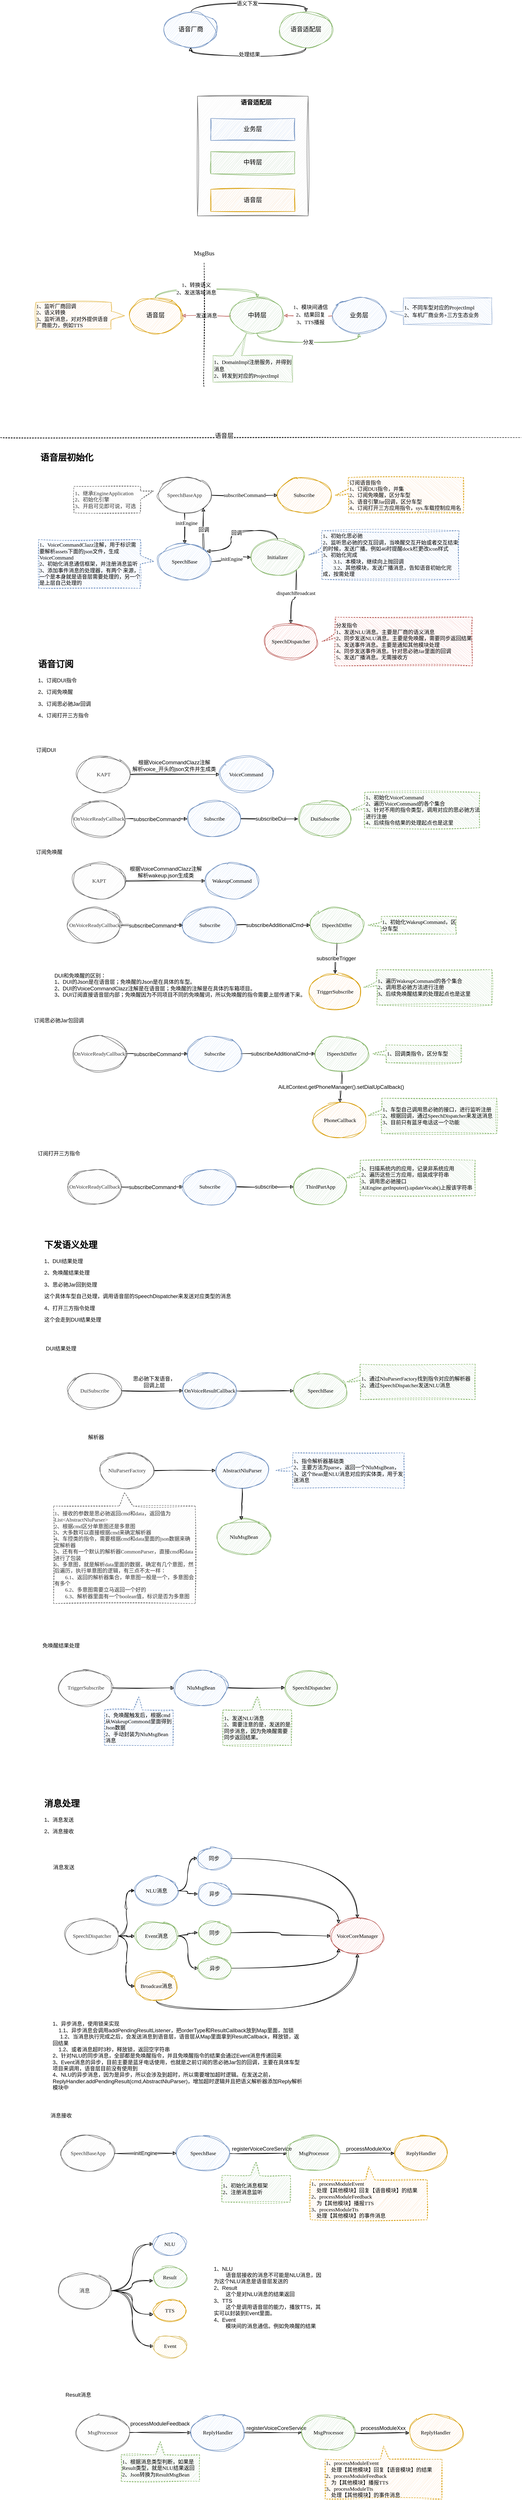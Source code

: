 <mxfile version="22.1.5" type="github">
  <diagram name="第 1 页" id="d6u8rMSGMx_cfphLrP2_">
    <mxGraphModel dx="1850" dy="638" grid="1" gridSize="10" guides="1" tooltips="1" connect="1" arrows="1" fold="1" page="0" pageScale="1" pageWidth="827" pageHeight="1169" math="0" shadow="0">
      <root>
        <mxCell id="0" />
        <mxCell id="1" parent="0" />
        <mxCell id="4i7KHp0y6DTovzWUpK-D-11" value="" style="rounded=0;whiteSpace=wrap;html=1;sketch=1;jiggle=2;curveFitting=1;strokeColor=#666666;align=center;verticalAlign=middle;fontFamily=Comic Sans MS;fontSize=14;fontColor=#333333;fillColor=#f5f5f5;" parent="1" vertex="1">
          <mxGeometry x="25" y="250" width="250" height="270" as="geometry" />
        </mxCell>
        <mxCell id="4i7KHp0y6DTovzWUpK-D-6" style="edgeStyle=orthogonalEdgeStyle;shape=connector;curved=1;rounded=1;sketch=1;jiggle=2;curveFitting=1;orthogonalLoop=1;jettySize=auto;html=1;exitX=0.5;exitY=0;exitDx=0;exitDy=0;entryX=0.5;entryY=0;entryDx=0;entryDy=0;labelBackgroundColor=default;strokeColor=default;align=center;verticalAlign=middle;fontFamily=Comic Sans MS;fontSize=14;fontColor=default;endArrow=classic;" parent="1" source="4i7KHp0y6DTovzWUpK-D-2" target="4i7KHp0y6DTovzWUpK-D-3" edge="1">
          <mxGeometry relative="1" as="geometry" />
        </mxCell>
        <mxCell id="4i7KHp0y6DTovzWUpK-D-8" value="&lt;font style=&quot;font-size: 12px;&quot;&gt;语义下发&lt;/font&gt;" style="edgeLabel;html=1;align=center;verticalAlign=middle;resizable=0;points=[];fontSize=14;fontFamily=Comic Sans MS;fontColor=default;" parent="4i7KHp0y6DTovzWUpK-D-6" vertex="1" connectable="0">
          <mxGeometry x="-0.02" y="-1" relative="1" as="geometry">
            <mxPoint as="offset" />
          </mxGeometry>
        </mxCell>
        <mxCell id="4i7KHp0y6DTovzWUpK-D-2" value="语音厂商" style="ellipse;whiteSpace=wrap;html=1;rounded=0;sketch=1;jiggle=2;curveFitting=1;strokeColor=#6c8ebf;align=center;verticalAlign=middle;fontFamily=Comic Sans MS;fontSize=14;fillColor=#dae8fc;" parent="1" vertex="1">
          <mxGeometry x="-50" y="60" width="120" height="80" as="geometry" />
        </mxCell>
        <mxCell id="4i7KHp0y6DTovzWUpK-D-7" style="edgeStyle=orthogonalEdgeStyle;shape=connector;curved=1;rounded=1;sketch=1;jiggle=2;curveFitting=1;orthogonalLoop=1;jettySize=auto;html=1;exitX=0.5;exitY=1;exitDx=0;exitDy=0;entryX=0.5;entryY=1;entryDx=0;entryDy=0;labelBackgroundColor=default;strokeColor=default;align=center;verticalAlign=middle;fontFamily=Comic Sans MS;fontSize=14;fontColor=default;endArrow=classic;" parent="1" source="4i7KHp0y6DTovzWUpK-D-3" target="4i7KHp0y6DTovzWUpK-D-2" edge="1">
          <mxGeometry relative="1" as="geometry" />
        </mxCell>
        <mxCell id="4i7KHp0y6DTovzWUpK-D-9" value="&lt;font style=&quot;font-size: 12px;&quot;&gt;处理结果&lt;/font&gt;" style="edgeLabel;html=1;align=center;verticalAlign=middle;resizable=0;points=[];fontSize=14;fontFamily=Comic Sans MS;fontColor=default;" parent="4i7KHp0y6DTovzWUpK-D-7" vertex="1" connectable="0">
          <mxGeometry x="-0.013" y="-4" relative="1" as="geometry">
            <mxPoint as="offset" />
          </mxGeometry>
        </mxCell>
        <mxCell id="4i7KHp0y6DTovzWUpK-D-3" value="语音适配层" style="ellipse;whiteSpace=wrap;html=1;rounded=0;sketch=1;jiggle=2;curveFitting=1;strokeColor=#82b366;align=center;verticalAlign=middle;fontFamily=Comic Sans MS;fontSize=14;fillColor=#d5e8d4;" parent="1" vertex="1">
          <mxGeometry x="210" y="60" width="120" height="80" as="geometry" />
        </mxCell>
        <mxCell id="4i7KHp0y6DTovzWUpK-D-12" value="业务层" style="rounded=0;whiteSpace=wrap;html=1;sketch=1;jiggle=2;curveFitting=1;strokeColor=#6c8ebf;align=center;verticalAlign=middle;fontFamily=Comic Sans MS;fontSize=14;fillColor=#dae8fc;" parent="1" vertex="1">
          <mxGeometry x="55" y="300" width="190" height="50" as="geometry" />
        </mxCell>
        <mxCell id="4i7KHp0y6DTovzWUpK-D-13" value="中转层" style="rounded=0;whiteSpace=wrap;html=1;sketch=1;jiggle=2;curveFitting=1;strokeColor=#82b366;align=center;verticalAlign=middle;fontFamily=Comic Sans MS;fontSize=14;fillColor=#d5e8d4;" parent="1" vertex="1">
          <mxGeometry x="55" y="375" width="190" height="50" as="geometry" />
        </mxCell>
        <mxCell id="4i7KHp0y6DTovzWUpK-D-14" value="语音层" style="rounded=0;whiteSpace=wrap;html=1;sketch=1;jiggle=2;curveFitting=1;strokeColor=#d79b00;align=center;verticalAlign=middle;fontFamily=Comic Sans MS;fontSize=14;fillColor=#ffe6cc;" parent="1" vertex="1">
          <mxGeometry x="55" y="460" width="190" height="50" as="geometry" />
        </mxCell>
        <mxCell id="4i7KHp0y6DTovzWUpK-D-15" value="&lt;b&gt;语音适配层&lt;/b&gt;" style="text;html=1;strokeColor=none;fillColor=none;align=center;verticalAlign=middle;whiteSpace=wrap;rounded=0;fontSize=14;fontFamily=Comic Sans MS;fontColor=default;" parent="1" vertex="1">
          <mxGeometry x="120" y="250" width="75" height="30" as="geometry" />
        </mxCell>
        <mxCell id="4i7KHp0y6DTovzWUpK-D-19" style="edgeStyle=orthogonalEdgeStyle;shape=connector;curved=1;rounded=1;sketch=1;jiggle=2;curveFitting=1;orthogonalLoop=1;jettySize=auto;html=1;exitX=0.5;exitY=0;exitDx=0;exitDy=0;entryX=0.5;entryY=0;entryDx=0;entryDy=0;labelBackgroundColor=default;strokeColor=#82b366;align=center;verticalAlign=middle;fontFamily=Comic Sans MS;fontSize=14;fontColor=default;endArrow=classic;fillColor=#d5e8d4;" parent="1" source="4i7KHp0y6DTovzWUpK-D-16" target="4i7KHp0y6DTovzWUpK-D-17" edge="1">
          <mxGeometry relative="1" as="geometry" />
        </mxCell>
        <mxCell id="4i7KHp0y6DTovzWUpK-D-23" value="&lt;font style=&quot;font-size: 12px;&quot;&gt;1、转换语义&lt;br&gt;2、发送落域消息&lt;br&gt;&lt;/font&gt;" style="edgeLabel;html=1;align=center;verticalAlign=middle;resizable=0;points=[];fontSize=14;fontFamily=Comic Sans MS;fontColor=default;" parent="4i7KHp0y6DTovzWUpK-D-19" vertex="1" connectable="0">
          <mxGeometry x="-0.163" y="1" relative="1" as="geometry">
            <mxPoint x="-1" as="offset" />
          </mxGeometry>
        </mxCell>
        <mxCell id="4i7KHp0y6DTovzWUpK-D-16" value="语音层" style="ellipse;whiteSpace=wrap;html=1;rounded=0;sketch=1;jiggle=2;curveFitting=1;strokeColor=#d79b00;align=center;verticalAlign=middle;fontFamily=Comic Sans MS;fontSize=14;fillColor=#ffe6cc;" parent="1" vertex="1">
          <mxGeometry x="-130" y="705" width="120" height="80" as="geometry" />
        </mxCell>
        <mxCell id="4i7KHp0y6DTovzWUpK-D-20" value="&lt;font style=&quot;font-size: 12px;&quot;&gt;分发&lt;br&gt;&lt;/font&gt;" style="edgeStyle=orthogonalEdgeStyle;shape=connector;curved=1;rounded=1;sketch=1;jiggle=2;curveFitting=1;orthogonalLoop=1;jettySize=auto;html=1;exitX=0.5;exitY=1;exitDx=0;exitDy=0;entryX=0.5;entryY=1;entryDx=0;entryDy=0;labelBackgroundColor=default;strokeColor=#82b366;align=center;verticalAlign=middle;fontFamily=Comic Sans MS;fontSize=14;fontColor=default;endArrow=classic;fillColor=#d5e8d4;" parent="1" source="4i7KHp0y6DTovzWUpK-D-17" target="4i7KHp0y6DTovzWUpK-D-18" edge="1">
          <mxGeometry relative="1" as="geometry">
            <mxPoint as="offset" />
          </mxGeometry>
        </mxCell>
        <mxCell id="4i7KHp0y6DTovzWUpK-D-22" value="&lt;font style=&quot;font-size: 12px;&quot;&gt;发送消息&lt;/font&gt;" style="edgeStyle=orthogonalEdgeStyle;shape=connector;curved=1;rounded=1;sketch=1;jiggle=2;curveFitting=1;orthogonalLoop=1;jettySize=auto;html=1;exitX=0;exitY=0.5;exitDx=0;exitDy=0;entryX=1;entryY=0.5;entryDx=0;entryDy=0;labelBackgroundColor=default;strokeColor=#b85450;align=center;verticalAlign=middle;fontFamily=Comic Sans MS;fontSize=14;fontColor=default;endArrow=classic;fillColor=#f8cecc;" parent="1" source="4i7KHp0y6DTovzWUpK-D-17" target="4i7KHp0y6DTovzWUpK-D-16" edge="1">
          <mxGeometry relative="1" as="geometry">
            <mxPoint as="offset" />
          </mxGeometry>
        </mxCell>
        <mxCell id="4i7KHp0y6DTovzWUpK-D-17" value="中转层" style="ellipse;whiteSpace=wrap;html=1;rounded=0;sketch=1;jiggle=2;curveFitting=1;strokeColor=#82b366;align=center;verticalAlign=middle;fontFamily=Comic Sans MS;fontSize=14;fillColor=#d5e8d4;" parent="1" vertex="1">
          <mxGeometry x="100" y="705" width="120" height="80" as="geometry" />
        </mxCell>
        <mxCell id="4i7KHp0y6DTovzWUpK-D-21" style="edgeStyle=orthogonalEdgeStyle;shape=connector;curved=1;rounded=1;sketch=1;jiggle=2;curveFitting=1;orthogonalLoop=1;jettySize=auto;html=1;exitX=0;exitY=0.5;exitDx=0;exitDy=0;entryX=1;entryY=0.5;entryDx=0;entryDy=0;labelBackgroundColor=default;strokeColor=#b85450;align=center;verticalAlign=middle;fontFamily=Comic Sans MS;fontSize=14;fontColor=default;endArrow=classic;fillColor=#f8cecc;" parent="1" source="4i7KHp0y6DTovzWUpK-D-18" target="4i7KHp0y6DTovzWUpK-D-17" edge="1">
          <mxGeometry relative="1" as="geometry" />
        </mxCell>
        <mxCell id="4i7KHp0y6DTovzWUpK-D-26" value="&lt;font style=&quot;font-size: 12px;&quot;&gt;1、模块间通信&lt;br&gt;2、结果回复&lt;br&gt;3、TTS播报&lt;br&gt;&lt;/font&gt;" style="edgeLabel;html=1;align=center;verticalAlign=middle;resizable=0;points=[];fontSize=14;fontFamily=Comic Sans MS;fontColor=default;" parent="4i7KHp0y6DTovzWUpK-D-21" vertex="1" connectable="0">
          <mxGeometry x="0.182" y="-2" relative="1" as="geometry">
            <mxPoint x="15" as="offset" />
          </mxGeometry>
        </mxCell>
        <mxCell id="4i7KHp0y6DTovzWUpK-D-18" value="业务层" style="ellipse;whiteSpace=wrap;html=1;rounded=0;sketch=1;jiggle=2;curveFitting=1;strokeColor=#6c8ebf;align=center;verticalAlign=middle;fontFamily=Comic Sans MS;fontSize=14;fillColor=#dae8fc;" parent="1" vertex="1">
          <mxGeometry x="330" y="705" width="120" height="80" as="geometry" />
        </mxCell>
        <mxCell id="4i7KHp0y6DTovzWUpK-D-24" value="&lt;font style=&quot;font-size: 12px;&quot;&gt;1、DomainImpl注册服务，并得到消息&lt;br style=&quot;border-color: var(--border-color);&quot;&gt;2、转发到对应的ProjectImpl&lt;/font&gt;" style="shape=callout;whiteSpace=wrap;html=1;perimeter=calloutPerimeter;rounded=0;sketch=1;jiggle=2;curveFitting=1;strokeColor=#82b366;align=left;verticalAlign=middle;fontFamily=Comic Sans MS;fontSize=13;fillColor=#d5e8d4;flipV=1;size=50;position=0.25;position2=0.42;base=20;dashed=1;dashPattern=1 2;" parent="1" vertex="1">
          <mxGeometry x="60" y="785" width="180" height="110" as="geometry" />
        </mxCell>
        <mxCell id="4i7KHp0y6DTovzWUpK-D-25" value="&lt;font style=&quot;font-size: 12px;&quot;&gt;1、不同车型对应的ProjectImpl&lt;br&gt;2、车机厂商业务+三方生态业务&lt;/font&gt;" style="shape=callout;whiteSpace=wrap;html=1;perimeter=calloutPerimeter;rounded=0;sketch=1;jiggle=2;curveFitting=1;strokeColor=#6c8ebf;align=left;verticalAlign=middle;fontFamily=Comic Sans MS;fontSize=14;fillColor=#dae8fc;direction=south;position2=0.5;base=10;dashed=1;dashPattern=1 2;" parent="1" vertex="1">
          <mxGeometry x="460" y="705" width="230" height="60" as="geometry" />
        </mxCell>
        <mxCell id="4i7KHp0y6DTovzWUpK-D-28" value="" style="endArrow=none;dashed=1;html=1;rounded=1;labelBackgroundColor=default;sketch=1;jiggle=2;curveFitting=1;strokeColor=default;align=center;verticalAlign=middle;fontFamily=Comic Sans MS;fontSize=14;fontColor=default;shape=connector;curved=1;" parent="1" edge="1">
          <mxGeometry width="50" height="50" relative="1" as="geometry">
            <mxPoint x="40" y="905" as="sourcePoint" />
            <mxPoint x="40" y="625" as="targetPoint" />
          </mxGeometry>
        </mxCell>
        <mxCell id="4i7KHp0y6DTovzWUpK-D-29" value="MsgBus" style="text;html=1;strokeColor=none;fillColor=none;align=center;verticalAlign=middle;whiteSpace=wrap;rounded=0;fontSize=14;fontFamily=Comic Sans MS;fontColor=default;" parent="1" vertex="1">
          <mxGeometry x="10" y="590" width="60" height="30" as="geometry" />
        </mxCell>
        <mxCell id="4i7KHp0y6DTovzWUpK-D-30" value="&lt;div style=&quot;text-align: left; font-size: 12px;&quot;&gt;&lt;span style=&quot;background-color: initial;&quot;&gt;&lt;font style=&quot;font-size: 12px;&quot;&gt;1、监听厂商回调&lt;/font&gt;&lt;/span&gt;&lt;/div&gt;&lt;font style=&quot;font-size: 12px;&quot;&gt;&lt;div style=&quot;text-align: left;&quot;&gt;&lt;span style=&quot;background-color: initial;&quot;&gt;2、语义转换&lt;/span&gt;&lt;/div&gt;&lt;div style=&quot;text-align: left;&quot;&gt;&lt;span style=&quot;background-color: initial;&quot;&gt;3、监听消息，对对外提供语音厂商能力，例如TTS&lt;br&gt;&lt;/span&gt;&lt;/div&gt;&lt;/font&gt;" style="shape=callout;whiteSpace=wrap;html=1;perimeter=calloutPerimeter;rounded=0;sketch=1;jiggle=2;curveFitting=1;strokeColor=#d79b00;align=center;verticalAlign=middle;fontFamily=Comic Sans MS;fontSize=14;fillColor=#ffe6cc;direction=south;flipH=1;size=30;position=0.33;dashed=1;dashPattern=1 2;" parent="1" vertex="1">
          <mxGeometry x="-340" y="715" width="200" height="60" as="geometry" />
        </mxCell>
        <mxCell id="4i7KHp0y6DTovzWUpK-D-32" value="" style="endArrow=none;dashed=1;html=1;rounded=1;labelBackgroundColor=default;sketch=1;jiggle=2;curveFitting=1;strokeColor=default;align=center;verticalAlign=middle;fontFamily=Comic Sans MS;fontSize=14;fontColor=default;shape=connector;curved=1;" parent="1" edge="1">
          <mxGeometry width="50" height="50" relative="1" as="geometry">
            <mxPoint x="-420" y="1020" as="sourcePoint" />
            <mxPoint x="756" y="1020" as="targetPoint" />
          </mxGeometry>
        </mxCell>
        <mxCell id="4i7KHp0y6DTovzWUpK-D-33" value="语音层" style="edgeLabel;html=1;align=center;verticalAlign=middle;resizable=0;points=[];fontSize=14;fontFamily=Comic Sans MS;fontColor=default;" parent="4i7KHp0y6DTovzWUpK-D-32" vertex="1" connectable="0">
          <mxGeometry x="-0.142" y="4" relative="1" as="geometry">
            <mxPoint y="1" as="offset" />
          </mxGeometry>
        </mxCell>
        <mxCell id="4i7KHp0y6DTovzWUpK-D-39" style="edgeStyle=orthogonalEdgeStyle;shape=connector;curved=1;rounded=1;sketch=1;jiggle=2;curveFitting=1;orthogonalLoop=1;jettySize=auto;html=1;exitX=0.5;exitY=1;exitDx=0;exitDy=0;labelBackgroundColor=default;strokeColor=default;align=center;verticalAlign=middle;fontFamily=Comic Sans MS;fontSize=14;fontColor=default;endArrow=classic;" parent="1" source="4i7KHp0y6DTovzWUpK-D-34" target="4i7KHp0y6DTovzWUpK-D-37" edge="1">
          <mxGeometry relative="1" as="geometry" />
        </mxCell>
        <mxCell id="4i7KHp0y6DTovzWUpK-D-40" value="initEngine" style="edgeLabel;html=1;align=center;verticalAlign=middle;resizable=0;points=[];fontSize=12;fontFamily=Comic Sans MS;fontColor=default;" parent="4i7KHp0y6DTovzWUpK-D-39" vertex="1" connectable="0">
          <mxGeometry x="-0.357" y="4" relative="1" as="geometry">
            <mxPoint as="offset" />
          </mxGeometry>
        </mxCell>
        <mxCell id="4i7KHp0y6DTovzWUpK-D-58" value="subscribeCommand" style="edgeStyle=orthogonalEdgeStyle;shape=connector;curved=1;rounded=1;sketch=1;jiggle=2;curveFitting=1;orthogonalLoop=1;jettySize=auto;html=1;exitX=1;exitY=0.5;exitDx=0;exitDy=0;labelBackgroundColor=default;strokeColor=default;align=center;verticalAlign=middle;fontFamily=Comic Sans MS;fontSize=12;fontColor=default;endArrow=classic;" parent="1" source="4i7KHp0y6DTovzWUpK-D-34" target="4i7KHp0y6DTovzWUpK-D-57" edge="1">
          <mxGeometry relative="1" as="geometry" />
        </mxCell>
        <mxCell id="4i7KHp0y6DTovzWUpK-D-34" value="&lt;font style=&quot;font-size: 12px;&quot;&gt;SpeechBaseApp&lt;/font&gt;" style="ellipse;whiteSpace=wrap;html=1;rounded=0;sketch=1;jiggle=2;curveFitting=1;strokeColor=#666666;align=center;verticalAlign=middle;fontFamily=Comic Sans MS;fontSize=14;fontColor=#333333;fillColor=#f5f5f5;" parent="1" vertex="1">
          <mxGeometry x="-64" y="1110" width="120" height="80" as="geometry" />
        </mxCell>
        <mxCell id="4i7KHp0y6DTovzWUpK-D-35" value="1、继承EngineApplication&lt;br&gt;2、初始化引擎&lt;br&gt;3、开启可见即可说，可选" style="shape=callout;whiteSpace=wrap;html=1;perimeter=calloutPerimeter;rounded=0;sketch=1;jiggle=2;curveFitting=1;strokeColor=#666666;align=left;verticalAlign=middle;fontFamily=Comic Sans MS;fontSize=12;fontColor=#333333;fillColor=#f5f5f5;direction=north;position2=0.83;dashed=1;" parent="1" vertex="1">
          <mxGeometry x="-254" y="1130" width="180" height="60" as="geometry" />
        </mxCell>
        <mxCell id="4i7KHp0y6DTovzWUpK-D-42" style="edgeStyle=orthogonalEdgeStyle;shape=connector;curved=1;rounded=1;sketch=1;jiggle=2;curveFitting=1;orthogonalLoop=1;jettySize=auto;html=1;exitX=1;exitY=0.5;exitDx=0;exitDy=0;entryX=0;entryY=0.5;entryDx=0;entryDy=0;labelBackgroundColor=default;strokeColor=default;align=center;verticalAlign=middle;fontFamily=Comic Sans MS;fontSize=14;fontColor=default;endArrow=classic;" parent="1" source="4i7KHp0y6DTovzWUpK-D-37" target="4i7KHp0y6DTovzWUpK-D-41" edge="1">
          <mxGeometry relative="1" as="geometry" />
        </mxCell>
        <mxCell id="4i7KHp0y6DTovzWUpK-D-43" value="initEngine" style="edgeLabel;html=1;align=center;verticalAlign=middle;resizable=0;points=[];fontSize=12;fontFamily=Comic Sans MS;fontColor=default;" parent="4i7KHp0y6DTovzWUpK-D-42" vertex="1" connectable="0">
          <mxGeometry x="0.026" relative="1" as="geometry">
            <mxPoint x="1" as="offset" />
          </mxGeometry>
        </mxCell>
        <mxCell id="4i7KHp0y6DTovzWUpK-D-54" style="edgeStyle=orthogonalEdgeStyle;shape=connector;curved=1;rounded=1;sketch=1;jiggle=2;curveFitting=1;orthogonalLoop=1;jettySize=auto;html=1;exitX=1;exitY=0;exitDx=0;exitDy=0;entryX=1;entryY=1;entryDx=0;entryDy=0;labelBackgroundColor=default;strokeColor=default;align=center;verticalAlign=middle;fontFamily=Comic Sans MS;fontSize=12;fontColor=default;endArrow=classic;" parent="1" source="4i7KHp0y6DTovzWUpK-D-37" target="4i7KHp0y6DTovzWUpK-D-34" edge="1">
          <mxGeometry relative="1" as="geometry" />
        </mxCell>
        <mxCell id="4i7KHp0y6DTovzWUpK-D-56" value="回调" style="edgeLabel;html=1;align=center;verticalAlign=middle;resizable=0;points=[];fontSize=12;fontFamily=Comic Sans MS;fontColor=default;" parent="4i7KHp0y6DTovzWUpK-D-54" vertex="1" connectable="0">
          <mxGeometry x="-0.053" relative="1" as="geometry">
            <mxPoint as="offset" />
          </mxGeometry>
        </mxCell>
        <mxCell id="4i7KHp0y6DTovzWUpK-D-37" value="&lt;font style=&quot;font-size: 12px;&quot;&gt;SpeechBase&lt;/font&gt;" style="ellipse;whiteSpace=wrap;html=1;rounded=0;sketch=1;jiggle=2;curveFitting=1;strokeColor=#6c8ebf;align=center;verticalAlign=middle;fontFamily=Comic Sans MS;fontSize=14;fillColor=#dae8fc;" parent="1" vertex="1">
          <mxGeometry x="-64" y="1260" width="120" height="80" as="geometry" />
        </mxCell>
        <mxCell id="4i7KHp0y6DTovzWUpK-D-38" value="1、VoiceCommandClazz注解，用于标识需要解析assets下面的json文件，生成VoiceCommand&lt;br&gt;2、初始化消息通信框架，并注册消息监听&lt;br&gt;3、添加事件消息的处理器，有两个 来源，一个是本身就是语音层需要处理的，另一个是上层自己处理的" style="shape=callout;whiteSpace=wrap;html=1;perimeter=calloutPerimeter;rounded=0;sketch=1;jiggle=2;curveFitting=1;strokeColor=#6c8ebf;align=left;verticalAlign=middle;fontFamily=Comic Sans MS;fontSize=12;fillColor=#dae8fc;direction=north;position2=0.55;dashed=1;" parent="1" vertex="1">
          <mxGeometry x="-334" y="1250" width="260" height="110" as="geometry" />
        </mxCell>
        <mxCell id="4i7KHp0y6DTovzWUpK-D-49" style="edgeStyle=orthogonalEdgeStyle;shape=connector;curved=1;rounded=1;sketch=1;jiggle=2;curveFitting=1;orthogonalLoop=1;jettySize=auto;html=1;exitX=1;exitY=1;exitDx=0;exitDy=0;entryX=0.5;entryY=0;entryDx=0;entryDy=0;labelBackgroundColor=default;strokeColor=default;align=center;verticalAlign=middle;fontFamily=Comic Sans MS;fontSize=12;fontColor=default;endArrow=classic;" parent="1" source="4i7KHp0y6DTovzWUpK-D-41" target="4i7KHp0y6DTovzWUpK-D-46" edge="1">
          <mxGeometry relative="1" as="geometry" />
        </mxCell>
        <mxCell id="4i7KHp0y6DTovzWUpK-D-50" value="dispatchBroadcast" style="edgeLabel;html=1;align=center;verticalAlign=middle;resizable=0;points=[];fontSize=12;fontFamily=Comic Sans MS;fontColor=default;" parent="4i7KHp0y6DTovzWUpK-D-49" vertex="1" connectable="0">
          <mxGeometry x="-0.52" y="-25" relative="1" as="geometry">
            <mxPoint x="23" y="20" as="offset" />
          </mxGeometry>
        </mxCell>
        <mxCell id="4i7KHp0y6DTovzWUpK-D-41" value="&lt;font style=&quot;font-size: 12px;&quot;&gt;Initializer&lt;/font&gt;" style="ellipse;whiteSpace=wrap;html=1;rounded=0;sketch=1;jiggle=2;curveFitting=1;strokeColor=#82b366;align=center;verticalAlign=middle;fontFamily=Comic Sans MS;fontSize=14;fillColor=#d5e8d4;" parent="1" vertex="1">
          <mxGeometry x="146" y="1250" width="120" height="80" as="geometry" />
        </mxCell>
        <mxCell id="4i7KHp0y6DTovzWUpK-D-45" value="1、初始化思必驰&lt;br&gt;2、监听思必驰的交互回调，当唤醒交互开始或者交互结束的时候，发送广播。例如46时提醒dock栏更改icon样式&lt;br&gt;3、初始化完成&lt;br&gt;&lt;span style=&quot;white-space: pre;&quot;&gt;&#x9;&lt;/span&gt;3.1、本模块，继续向上抛回调&lt;br&gt;&lt;span style=&quot;white-space: pre;&quot;&gt;&#x9;&lt;/span&gt;3.2、其他模块，发送广播消息，告知语音初始化完成，按需处理" style="shape=callout;whiteSpace=wrap;html=1;perimeter=calloutPerimeter;rounded=0;dashed=1;sketch=1;jiggle=2;curveFitting=1;strokeColor=#6c8ebf;align=left;verticalAlign=middle;fontFamily=Comic Sans MS;fontSize=12;fontColor=default;fillColor=#dae8fc;direction=south;size=30;position=0.33;base=10;" parent="1" vertex="1">
          <mxGeometry x="276" y="1230" width="340" height="110" as="geometry" />
        </mxCell>
        <mxCell id="4i7KHp0y6DTovzWUpK-D-46" value="&lt;font style=&quot;font-size: 12px;&quot;&gt;SpeechDispatcher&lt;/font&gt;" style="ellipse;whiteSpace=wrap;html=1;rounded=0;sketch=1;jiggle=2;curveFitting=1;strokeColor=#b85450;align=center;verticalAlign=middle;fontFamily=Comic Sans MS;fontSize=14;fillColor=#f8cecc;" parent="1" vertex="1">
          <mxGeometry x="176" y="1440" width="120" height="80" as="geometry" />
        </mxCell>
        <mxCell id="4i7KHp0y6DTovzWUpK-D-53" style="edgeStyle=orthogonalEdgeStyle;shape=connector;curved=1;rounded=1;sketch=1;jiggle=2;curveFitting=1;orthogonalLoop=1;jettySize=auto;html=1;exitX=0.5;exitY=0;exitDx=0;exitDy=0;entryX=0.917;entryY=0.2;entryDx=0;entryDy=0;entryPerimeter=0;labelBackgroundColor=default;strokeColor=default;align=center;verticalAlign=middle;fontFamily=Comic Sans MS;fontSize=12;fontColor=default;endArrow=classic;" parent="1" source="4i7KHp0y6DTovzWUpK-D-41" target="4i7KHp0y6DTovzWUpK-D-37" edge="1">
          <mxGeometry relative="1" as="geometry" />
        </mxCell>
        <mxCell id="4i7KHp0y6DTovzWUpK-D-55" value="回调" style="edgeLabel;html=1;align=center;verticalAlign=middle;resizable=0;points=[];fontSize=12;fontFamily=Comic Sans MS;fontColor=default;" parent="4i7KHp0y6DTovzWUpK-D-53" vertex="1" connectable="0">
          <mxGeometry x="0.0" y="5" relative="1" as="geometry">
            <mxPoint as="offset" />
          </mxGeometry>
        </mxCell>
        <mxCell id="4i7KHp0y6DTovzWUpK-D-57" value="&lt;font style=&quot;font-size: 12px;&quot;&gt;Subscribe&lt;/font&gt;" style="ellipse;whiteSpace=wrap;html=1;rounded=0;sketch=1;jiggle=2;curveFitting=1;strokeColor=#d79b00;align=center;verticalAlign=middle;fontFamily=Comic Sans MS;fontSize=14;fillColor=#ffe6cc;" parent="1" vertex="1">
          <mxGeometry x="206" y="1110" width="120" height="80" as="geometry" />
        </mxCell>
        <mxCell id="4i7KHp0y6DTovzWUpK-D-59" value="订阅语音指令&lt;br&gt;1、订阅DUI指令，并集&lt;br&gt;2、订阅免唤醒，区分车型&lt;br&gt;3、语音引擎Jar回调，区分车型&lt;br&gt;4、订阅打开三方应用指令，sys.车载控制应用名" style="shape=callout;whiteSpace=wrap;html=1;perimeter=calloutPerimeter;rounded=0;dashed=1;sketch=1;jiggle=2;curveFitting=1;strokeColor=#d79b00;align=left;verticalAlign=middle;fontFamily=Comic Sans MS;fontSize=12;fillColor=#ffe6cc;direction=south;size=30;position=0.33;base=10;" parent="1" vertex="1">
          <mxGeometry x="336" y="1110" width="290" height="80" as="geometry" />
        </mxCell>
        <mxCell id="4i7KHp0y6DTovzWUpK-D-60" value="分发指令&lt;br&gt;1、发送NLU消息。主要是厂商的语义消息&lt;br&gt;2、同步发送NLU消息。主要是免唤醒，需要同步返回结果&lt;br&gt;3、发送事件消息。主要是通知其他模块处理&lt;br&gt;4、同步发送事件消息。针对思必驰Jar里面的回调&lt;br&gt;5、发送广播消息。无需接收方" style="shape=callout;whiteSpace=wrap;html=1;perimeter=calloutPerimeter;rounded=0;dashed=1;sketch=1;jiggle=2;curveFitting=1;strokeColor=#b85450;align=left;verticalAlign=middle;fontFamily=Comic Sans MS;fontSize=12;fillColor=#f8cecc;direction=south;size=30;position=0.33;base=10;" parent="1" vertex="1">
          <mxGeometry x="306" y="1425" width="340" height="110" as="geometry" />
        </mxCell>
        <mxCell id="lcLU0hfqhYh_Q9zvZTJo-2" value="&lt;h1&gt;&lt;font style=&quot;font-size: 20px;&quot;&gt;语音订阅&lt;/font&gt;&lt;br&gt;&lt;/h1&gt;&lt;p&gt;1、订阅DUI指令&lt;/p&gt;&lt;p&gt;2、订阅免唤醒&lt;/p&gt;&lt;p&gt;3、订阅思必驰Jar回调&lt;/p&gt;&lt;p&gt;4、订阅打开三方指令&lt;/p&gt;" style="text;html=1;strokeColor=none;fillColor=none;spacing=5;spacingTop=-20;whiteSpace=wrap;overflow=hidden;rounded=0;" vertex="1" parent="1">
          <mxGeometry x="-340" y="1510" width="190" height="150" as="geometry" />
        </mxCell>
        <mxCell id="lcLU0hfqhYh_Q9zvZTJo-3" value="&lt;h1 style=&quot;font-size: 20px;&quot;&gt;&lt;font style=&quot;font-size: 20px;&quot;&gt;语音层初始化&lt;br&gt;&lt;/font&gt;&lt;/h1&gt;&lt;p style=&quot;font-size: 20px;&quot;&gt;&lt;font style=&quot;font-size: 20px;&quot;&gt;.&lt;/font&gt;&lt;/p&gt;" style="text;html=1;strokeColor=none;fillColor=none;spacing=5;spacingTop=-20;whiteSpace=wrap;overflow=hidden;rounded=0;" vertex="1" parent="1">
          <mxGeometry x="-335" y="1050" width="190" height="50" as="geometry" />
        </mxCell>
        <mxCell id="lcLU0hfqhYh_Q9zvZTJo-7" style="edgeStyle=orthogonalEdgeStyle;orthogonalLoop=1;jettySize=auto;html=1;exitX=1;exitY=0.5;exitDx=0;exitDy=0;fontFamily=Helvetica;fontSize=12;fontColor=default;curved=1;sketch=1;curveFitting=1;jiggle=2;" edge="1" parent="1" source="lcLU0hfqhYh_Q9zvZTJo-4" target="lcLU0hfqhYh_Q9zvZTJo-6">
          <mxGeometry relative="1" as="geometry" />
        </mxCell>
        <mxCell id="lcLU0hfqhYh_Q9zvZTJo-8" value="根据VoiceCommandClazz注解&lt;br&gt;解析voice_开头的json文件并生成类" style="edgeLabel;html=1;align=center;verticalAlign=middle;resizable=0;points=[];fontSize=12;fontFamily=Helvetica;fontColor=default;" vertex="1" connectable="0" parent="lcLU0hfqhYh_Q9zvZTJo-7">
          <mxGeometry x="-0.146" y="1" relative="1" as="geometry">
            <mxPoint x="13" y="-19" as="offset" />
          </mxGeometry>
        </mxCell>
        <mxCell id="lcLU0hfqhYh_Q9zvZTJo-4" value="&lt;font style=&quot;font-size: 12px;&quot;&gt;KAPT&lt;/font&gt;" style="ellipse;whiteSpace=wrap;html=1;rounded=0;sketch=1;jiggle=2;curveFitting=1;strokeColor=#666666;align=center;verticalAlign=middle;fontFamily=Comic Sans MS;fontSize=14;fontColor=#333333;fillColor=#f5f5f5;" vertex="1" parent="1">
          <mxGeometry x="-247.5" y="1740" width="120" height="80" as="geometry" />
        </mxCell>
        <mxCell id="lcLU0hfqhYh_Q9zvZTJo-5" value="订阅DUI" style="text;html=1;strokeColor=none;fillColor=none;align=center;verticalAlign=middle;whiteSpace=wrap;rounded=0;fontSize=12;fontFamily=Helvetica;fontColor=default;" vertex="1" parent="1">
          <mxGeometry x="-347.5" y="1710" width="60" height="30" as="geometry" />
        </mxCell>
        <mxCell id="lcLU0hfqhYh_Q9zvZTJo-6" value="&lt;font style=&quot;font-size: 12px;&quot;&gt;VoiceCommand&lt;/font&gt;" style="ellipse;whiteSpace=wrap;html=1;rounded=0;sketch=1;jiggle=2;curveFitting=1;strokeColor=#6c8ebf;align=center;verticalAlign=middle;fontFamily=Comic Sans MS;fontSize=14;fillColor=#dae8fc;" vertex="1" parent="1">
          <mxGeometry x="75" y="1740" width="120" height="80" as="geometry" />
        </mxCell>
        <mxCell id="lcLU0hfqhYh_Q9zvZTJo-11" style="edgeStyle=orthogonalEdgeStyle;shape=connector;curved=1;rounded=1;sketch=1;jiggle=2;curveFitting=1;orthogonalLoop=1;jettySize=auto;html=1;exitX=1;exitY=0.5;exitDx=0;exitDy=0;entryX=0;entryY=0.5;entryDx=0;entryDy=0;labelBackgroundColor=default;strokeColor=default;align=center;verticalAlign=middle;fontFamily=Helvetica;fontSize=12;fontColor=default;endArrow=classic;" edge="1" parent="1" source="lcLU0hfqhYh_Q9zvZTJo-9" target="lcLU0hfqhYh_Q9zvZTJo-10">
          <mxGeometry relative="1" as="geometry" />
        </mxCell>
        <mxCell id="lcLU0hfqhYh_Q9zvZTJo-15" value="subscribeCommand" style="edgeLabel;html=1;align=center;verticalAlign=middle;resizable=0;points=[];fontSize=12;fontFamily=Helvetica;fontColor=default;" vertex="1" connectable="0" parent="lcLU0hfqhYh_Q9zvZTJo-11">
          <mxGeometry relative="1" as="geometry">
            <mxPoint y="1" as="offset" />
          </mxGeometry>
        </mxCell>
        <mxCell id="lcLU0hfqhYh_Q9zvZTJo-9" value="&lt;font style=&quot;font-size: 12px;&quot;&gt;OnVoiceReadyCallback&lt;/font&gt;" style="ellipse;whiteSpace=wrap;html=1;rounded=0;sketch=1;jiggle=2;curveFitting=1;strokeColor=#666666;align=center;verticalAlign=middle;fontFamily=Comic Sans MS;fontSize=14;fontColor=#333333;fillColor=#f5f5f5;" vertex="1" parent="1">
          <mxGeometry x="-257.5" y="1840" width="120" height="80" as="geometry" />
        </mxCell>
        <mxCell id="lcLU0hfqhYh_Q9zvZTJo-13" style="edgeStyle=orthogonalEdgeStyle;shape=connector;curved=1;rounded=1;sketch=1;jiggle=2;curveFitting=1;orthogonalLoop=1;jettySize=auto;html=1;exitX=1;exitY=0.5;exitDx=0;exitDy=0;labelBackgroundColor=default;strokeColor=default;align=center;verticalAlign=middle;fontFamily=Helvetica;fontSize=12;fontColor=default;endArrow=classic;" edge="1" parent="1" source="lcLU0hfqhYh_Q9zvZTJo-10" target="lcLU0hfqhYh_Q9zvZTJo-12">
          <mxGeometry relative="1" as="geometry" />
        </mxCell>
        <mxCell id="lcLU0hfqhYh_Q9zvZTJo-14" value="subscribeDui" style="edgeLabel;html=1;align=center;verticalAlign=middle;resizable=0;points=[];fontSize=12;fontFamily=Helvetica;fontColor=default;" vertex="1" connectable="0" parent="lcLU0hfqhYh_Q9zvZTJo-13">
          <mxGeometry x="0.031" y="1" relative="1" as="geometry">
            <mxPoint y="1" as="offset" />
          </mxGeometry>
        </mxCell>
        <mxCell id="lcLU0hfqhYh_Q9zvZTJo-10" value="&lt;font style=&quot;font-size: 12px;&quot;&gt;Subscribe&lt;/font&gt;" style="ellipse;whiteSpace=wrap;html=1;rounded=0;sketch=1;jiggle=2;curveFitting=1;strokeColor=#6c8ebf;align=center;verticalAlign=middle;fontFamily=Comic Sans MS;fontSize=14;fillColor=#dae8fc;" vertex="1" parent="1">
          <mxGeometry x="2.5" y="1840" width="120" height="80" as="geometry" />
        </mxCell>
        <mxCell id="lcLU0hfqhYh_Q9zvZTJo-12" value="&lt;font style=&quot;font-size: 12px;&quot;&gt;DuiSubscribe&lt;/font&gt;" style="ellipse;whiteSpace=wrap;html=1;rounded=0;sketch=1;jiggle=2;curveFitting=1;strokeColor=#82b366;align=center;verticalAlign=middle;fontFamily=Comic Sans MS;fontSize=14;fillColor=#d5e8d4;" vertex="1" parent="1">
          <mxGeometry x="252.5" y="1840" width="120" height="80" as="geometry" />
        </mxCell>
        <mxCell id="lcLU0hfqhYh_Q9zvZTJo-16" value="1、初始化VoiceCommand&lt;br&gt;2、遍历VoiceCommand的各个集合&lt;br&gt;3、针对不用的指令类型，调用对应的思必驰方法进行注册&lt;br&gt;4、后续指令结果的处理起点也是这里" style="shape=callout;whiteSpace=wrap;html=1;perimeter=calloutPerimeter;rounded=0;dashed=1;sketch=1;jiggle=2;curveFitting=1;strokeColor=#82b366;align=left;verticalAlign=middle;fontFamily=Comic Sans MS;fontSize=12;fillColor=#d5e8d4;direction=south;size=30;position=0.33;base=10;" vertex="1" parent="1">
          <mxGeometry x="372.5" y="1820" width="290" height="80" as="geometry" />
        </mxCell>
        <mxCell id="lcLU0hfqhYh_Q9zvZTJo-17" value="订阅免唤醒" style="text;html=1;strokeColor=none;fillColor=none;align=center;verticalAlign=middle;whiteSpace=wrap;rounded=0;fontSize=12;fontFamily=Helvetica;fontColor=default;" vertex="1" parent="1">
          <mxGeometry x="-347.5" y="1940" width="74" height="30" as="geometry" />
        </mxCell>
        <mxCell id="lcLU0hfqhYh_Q9zvZTJo-18" style="edgeStyle=orthogonalEdgeStyle;orthogonalLoop=1;jettySize=auto;html=1;exitX=1;exitY=0.5;exitDx=0;exitDy=0;fontFamily=Helvetica;fontSize=12;fontColor=default;curved=1;sketch=1;curveFitting=1;jiggle=2;" edge="1" parent="1" source="lcLU0hfqhYh_Q9zvZTJo-20" target="lcLU0hfqhYh_Q9zvZTJo-21">
          <mxGeometry relative="1" as="geometry" />
        </mxCell>
        <mxCell id="lcLU0hfqhYh_Q9zvZTJo-19" value="根据VoiceCommandClazz注解&lt;br&gt;解析wakeup.json生成类" style="edgeLabel;html=1;align=center;verticalAlign=middle;resizable=0;points=[];fontSize=12;fontFamily=Helvetica;fontColor=default;" vertex="1" connectable="0" parent="lcLU0hfqhYh_Q9zvZTJo-18">
          <mxGeometry x="-0.146" y="1" relative="1" as="geometry">
            <mxPoint x="13" y="-19" as="offset" />
          </mxGeometry>
        </mxCell>
        <mxCell id="lcLU0hfqhYh_Q9zvZTJo-20" value="&lt;font style=&quot;font-size: 12px;&quot;&gt;KAPT&lt;/font&gt;" style="ellipse;whiteSpace=wrap;html=1;rounded=0;sketch=1;jiggle=2;curveFitting=1;strokeColor=#666666;align=center;verticalAlign=middle;fontFamily=Comic Sans MS;fontSize=14;fontColor=#333333;fillColor=#f5f5f5;" vertex="1" parent="1">
          <mxGeometry x="-257.5" y="1980" width="120" height="80" as="geometry" />
        </mxCell>
        <mxCell id="lcLU0hfqhYh_Q9zvZTJo-21" value="&lt;font style=&quot;font-size: 12px;&quot;&gt;WakeupCommand&lt;/font&gt;" style="ellipse;whiteSpace=wrap;html=1;rounded=0;sketch=1;jiggle=2;curveFitting=1;strokeColor=#6c8ebf;align=center;verticalAlign=middle;fontFamily=Comic Sans MS;fontSize=14;fillColor=#dae8fc;" vertex="1" parent="1">
          <mxGeometry x="42.5" y="1980" width="120" height="80" as="geometry" />
        </mxCell>
        <mxCell id="lcLU0hfqhYh_Q9zvZTJo-22" style="edgeStyle=orthogonalEdgeStyle;shape=connector;curved=1;rounded=1;sketch=1;jiggle=2;curveFitting=1;orthogonalLoop=1;jettySize=auto;html=1;exitX=1;exitY=0.5;exitDx=0;exitDy=0;entryX=0;entryY=0.5;entryDx=0;entryDy=0;labelBackgroundColor=default;strokeColor=default;align=center;verticalAlign=middle;fontFamily=Helvetica;fontSize=12;fontColor=default;endArrow=classic;" edge="1" parent="1" source="lcLU0hfqhYh_Q9zvZTJo-24" target="lcLU0hfqhYh_Q9zvZTJo-27">
          <mxGeometry relative="1" as="geometry" />
        </mxCell>
        <mxCell id="lcLU0hfqhYh_Q9zvZTJo-23" value="subscribeCommand" style="edgeLabel;html=1;align=center;verticalAlign=middle;resizable=0;points=[];fontSize=12;fontFamily=Helvetica;fontColor=default;" vertex="1" connectable="0" parent="lcLU0hfqhYh_Q9zvZTJo-22">
          <mxGeometry relative="1" as="geometry">
            <mxPoint y="1" as="offset" />
          </mxGeometry>
        </mxCell>
        <mxCell id="lcLU0hfqhYh_Q9zvZTJo-24" value="&lt;font style=&quot;font-size: 12px;&quot;&gt;OnVoiceReadyCallback&lt;/font&gt;" style="ellipse;whiteSpace=wrap;html=1;rounded=0;sketch=1;jiggle=2;curveFitting=1;strokeColor=#666666;align=center;verticalAlign=middle;fontFamily=Comic Sans MS;fontSize=14;fontColor=#333333;fillColor=#f5f5f5;" vertex="1" parent="1">
          <mxGeometry x="-267.5" y="2080" width="120" height="80" as="geometry" />
        </mxCell>
        <mxCell id="lcLU0hfqhYh_Q9zvZTJo-25" style="edgeStyle=orthogonalEdgeStyle;shape=connector;curved=1;rounded=1;sketch=1;jiggle=2;curveFitting=1;orthogonalLoop=1;jettySize=auto;html=1;exitX=1;exitY=0.5;exitDx=0;exitDy=0;labelBackgroundColor=default;strokeColor=default;align=center;verticalAlign=middle;fontFamily=Helvetica;fontSize=12;fontColor=default;endArrow=classic;" edge="1" parent="1" source="lcLU0hfqhYh_Q9zvZTJo-27" target="lcLU0hfqhYh_Q9zvZTJo-28">
          <mxGeometry relative="1" as="geometry" />
        </mxCell>
        <mxCell id="lcLU0hfqhYh_Q9zvZTJo-26" value="subscribeAdditionalCmd" style="edgeLabel;html=1;align=center;verticalAlign=middle;resizable=0;points=[];fontSize=12;fontFamily=Helvetica;fontColor=default;" vertex="1" connectable="0" parent="lcLU0hfqhYh_Q9zvZTJo-25">
          <mxGeometry x="0.031" y="1" relative="1" as="geometry">
            <mxPoint y="1" as="offset" />
          </mxGeometry>
        </mxCell>
        <mxCell id="lcLU0hfqhYh_Q9zvZTJo-27" value="&lt;font style=&quot;font-size: 12px;&quot;&gt;Subscribe&lt;/font&gt;" style="ellipse;whiteSpace=wrap;html=1;rounded=0;sketch=1;jiggle=2;curveFitting=1;strokeColor=#6c8ebf;align=center;verticalAlign=middle;fontFamily=Comic Sans MS;fontSize=14;fillColor=#dae8fc;" vertex="1" parent="1">
          <mxGeometry x="-7.5" y="2080" width="120" height="80" as="geometry" />
        </mxCell>
        <mxCell id="lcLU0hfqhYh_Q9zvZTJo-32" value="subscribeTrigger" style="edgeStyle=orthogonalEdgeStyle;shape=connector;curved=1;rounded=1;sketch=1;jiggle=2;curveFitting=1;orthogonalLoop=1;jettySize=auto;html=1;exitX=0.5;exitY=1;exitDx=0;exitDy=0;labelBackgroundColor=default;strokeColor=default;align=center;verticalAlign=middle;fontFamily=Helvetica;fontSize=12;fontColor=default;endArrow=classic;" edge="1" parent="1" source="lcLU0hfqhYh_Q9zvZTJo-28" target="lcLU0hfqhYh_Q9zvZTJo-31">
          <mxGeometry relative="1" as="geometry" />
        </mxCell>
        <mxCell id="lcLU0hfqhYh_Q9zvZTJo-28" value="&lt;font style=&quot;font-size: 12px;&quot;&gt;ISpeechDiffer&lt;/font&gt;" style="ellipse;whiteSpace=wrap;html=1;rounded=0;sketch=1;jiggle=2;curveFitting=1;strokeColor=#82b366;align=center;verticalAlign=middle;fontFamily=Comic Sans MS;fontSize=14;fillColor=#d5e8d4;" vertex="1" parent="1">
          <mxGeometry x="280" y="2080" width="120" height="80" as="geometry" />
        </mxCell>
        <mxCell id="lcLU0hfqhYh_Q9zvZTJo-30" value="1、初始化WakeupCommand，区分车型" style="shape=callout;whiteSpace=wrap;html=1;perimeter=calloutPerimeter;rounded=0;dashed=1;sketch=1;jiggle=2;curveFitting=1;strokeColor=#82b366;align=left;verticalAlign=middle;fontFamily=Comic Sans MS;fontSize=12;fillColor=#d5e8d4;direction=south;size=30;position=0.33;base=10;" vertex="1" parent="1">
          <mxGeometry x="410" y="2100" width="200" height="40" as="geometry" />
        </mxCell>
        <mxCell id="lcLU0hfqhYh_Q9zvZTJo-31" value="&lt;font style=&quot;font-size: 12px;&quot;&gt;TriggerSubscribe&lt;/font&gt;" style="ellipse;whiteSpace=wrap;html=1;rounded=0;sketch=1;jiggle=2;curveFitting=1;strokeColor=#d79b00;align=center;verticalAlign=middle;fontFamily=Comic Sans MS;fontSize=14;fillColor=#ffe6cc;" vertex="1" parent="1">
          <mxGeometry x="276" y="2230" width="120" height="80" as="geometry" />
        </mxCell>
        <mxCell id="lcLU0hfqhYh_Q9zvZTJo-33" value="1、遍历WakeupCommand的各个集合&lt;br&gt;2、调用思必驰方法进行注册&lt;br&gt;3、后续免唤醒结果的处理起点也是这里" style="shape=callout;whiteSpace=wrap;html=1;perimeter=calloutPerimeter;rounded=0;dashed=1;sketch=1;jiggle=2;curveFitting=1;strokeColor=#82b366;align=left;verticalAlign=middle;fontFamily=Comic Sans MS;fontSize=12;fillColor=#d5e8d4;direction=south;size=30;position=0.33;base=10;" vertex="1" parent="1">
          <mxGeometry x="400" y="2220" width="290" height="80" as="geometry" />
        </mxCell>
        <mxCell id="lcLU0hfqhYh_Q9zvZTJo-36" value="DUI和免唤醒的区别：&lt;br&gt;1、DUI的Json是在语音层；免唤醒的Json是在具体的车型。&lt;br&gt;2、DUI的VoiceCommandClazz注解是在语音层；免唤醒的注解是在具体的车箱项目。&lt;br&gt;3、DUI订阅直接语音层内部；免唤醒因为不同项目不同的免唤醒词，所以免唤醒的指令需要上层传递下来。" style="text;html=1;strokeColor=none;fillColor=none;align=left;verticalAlign=middle;whiteSpace=wrap;rounded=0;fontSize=12;fontFamily=Helvetica;fontColor=default;" vertex="1" parent="1">
          <mxGeometry x="-300" y="2190" width="570" height="130" as="geometry" />
        </mxCell>
        <mxCell id="lcLU0hfqhYh_Q9zvZTJo-37" value="订阅思必驰Jar包回调" style="text;html=1;strokeColor=none;fillColor=none;align=center;verticalAlign=middle;whiteSpace=wrap;rounded=0;fontSize=12;fontFamily=Helvetica;fontColor=default;" vertex="1" parent="1">
          <mxGeometry x="-347.5" y="2320" width="117.5" height="30" as="geometry" />
        </mxCell>
        <mxCell id="lcLU0hfqhYh_Q9zvZTJo-38" style="edgeStyle=orthogonalEdgeStyle;shape=connector;curved=1;rounded=1;sketch=1;jiggle=2;curveFitting=1;orthogonalLoop=1;jettySize=auto;html=1;exitX=1;exitY=0.5;exitDx=0;exitDy=0;entryX=0;entryY=0.5;entryDx=0;entryDy=0;labelBackgroundColor=default;strokeColor=default;align=center;verticalAlign=middle;fontFamily=Helvetica;fontSize=12;fontColor=default;endArrow=classic;" edge="1" parent="1" source="lcLU0hfqhYh_Q9zvZTJo-40" target="lcLU0hfqhYh_Q9zvZTJo-43">
          <mxGeometry relative="1" as="geometry" />
        </mxCell>
        <mxCell id="lcLU0hfqhYh_Q9zvZTJo-39" value="subscribeCommand" style="edgeLabel;html=1;align=center;verticalAlign=middle;resizable=0;points=[];fontSize=12;fontFamily=Helvetica;fontColor=default;" vertex="1" connectable="0" parent="lcLU0hfqhYh_Q9zvZTJo-38">
          <mxGeometry relative="1" as="geometry">
            <mxPoint y="1" as="offset" />
          </mxGeometry>
        </mxCell>
        <mxCell id="lcLU0hfqhYh_Q9zvZTJo-40" value="&lt;font style=&quot;font-size: 12px;&quot;&gt;OnVoiceReadyCallback&lt;/font&gt;" style="ellipse;whiteSpace=wrap;html=1;rounded=0;sketch=1;jiggle=2;curveFitting=1;strokeColor=#666666;align=center;verticalAlign=middle;fontFamily=Comic Sans MS;fontSize=14;fontColor=#333333;fillColor=#f5f5f5;" vertex="1" parent="1">
          <mxGeometry x="-256.5" y="2370" width="120" height="80" as="geometry" />
        </mxCell>
        <mxCell id="lcLU0hfqhYh_Q9zvZTJo-41" style="edgeStyle=orthogonalEdgeStyle;shape=connector;curved=1;rounded=1;sketch=1;jiggle=2;curveFitting=1;orthogonalLoop=1;jettySize=auto;html=1;exitX=1;exitY=0.5;exitDx=0;exitDy=0;labelBackgroundColor=default;strokeColor=default;align=center;verticalAlign=middle;fontFamily=Helvetica;fontSize=12;fontColor=default;endArrow=classic;" edge="1" parent="1" source="lcLU0hfqhYh_Q9zvZTJo-43" target="lcLU0hfqhYh_Q9zvZTJo-45">
          <mxGeometry relative="1" as="geometry" />
        </mxCell>
        <mxCell id="lcLU0hfqhYh_Q9zvZTJo-42" value="subscribeAdditionalCmd" style="edgeLabel;html=1;align=center;verticalAlign=middle;resizable=0;points=[];fontSize=12;fontFamily=Helvetica;fontColor=default;" vertex="1" connectable="0" parent="lcLU0hfqhYh_Q9zvZTJo-41">
          <mxGeometry x="0.031" y="1" relative="1" as="geometry">
            <mxPoint y="1" as="offset" />
          </mxGeometry>
        </mxCell>
        <mxCell id="lcLU0hfqhYh_Q9zvZTJo-43" value="&lt;font style=&quot;font-size: 12px;&quot;&gt;Subscribe&lt;/font&gt;" style="ellipse;whiteSpace=wrap;html=1;rounded=0;sketch=1;jiggle=2;curveFitting=1;strokeColor=#6c8ebf;align=center;verticalAlign=middle;fontFamily=Comic Sans MS;fontSize=14;fillColor=#dae8fc;" vertex="1" parent="1">
          <mxGeometry x="3.5" y="2370" width="120" height="80" as="geometry" />
        </mxCell>
        <mxCell id="lcLU0hfqhYh_Q9zvZTJo-44" value="AiLitContext.getPhoneManager().setDialUpCallback()" style="edgeStyle=orthogonalEdgeStyle;shape=connector;curved=1;rounded=1;sketch=1;jiggle=2;curveFitting=1;orthogonalLoop=1;jettySize=auto;html=1;exitX=0.5;exitY=1;exitDx=0;exitDy=0;labelBackgroundColor=default;strokeColor=default;align=center;verticalAlign=middle;fontFamily=Helvetica;fontSize=12;fontColor=default;endArrow=classic;" edge="1" parent="1" source="lcLU0hfqhYh_Q9zvZTJo-45" target="lcLU0hfqhYh_Q9zvZTJo-47">
          <mxGeometry relative="1" as="geometry" />
        </mxCell>
        <mxCell id="lcLU0hfqhYh_Q9zvZTJo-45" value="&lt;font style=&quot;font-size: 12px;&quot;&gt;ISpeechDiffer&lt;/font&gt;" style="ellipse;whiteSpace=wrap;html=1;rounded=0;sketch=1;jiggle=2;curveFitting=1;strokeColor=#82b366;align=center;verticalAlign=middle;fontFamily=Comic Sans MS;fontSize=14;fillColor=#d5e8d4;" vertex="1" parent="1">
          <mxGeometry x="291" y="2370" width="120" height="80" as="geometry" />
        </mxCell>
        <mxCell id="lcLU0hfqhYh_Q9zvZTJo-46" value="1、回调类指令，区分车型" style="shape=callout;whiteSpace=wrap;html=1;perimeter=calloutPerimeter;rounded=0;dashed=1;sketch=1;jiggle=2;curveFitting=1;strokeColor=#82b366;align=left;verticalAlign=middle;fontFamily=Comic Sans MS;fontSize=12;fillColor=#d5e8d4;direction=south;size=30;position=0.33;base=10;" vertex="1" parent="1">
          <mxGeometry x="421" y="2390" width="200" height="40" as="geometry" />
        </mxCell>
        <mxCell id="lcLU0hfqhYh_Q9zvZTJo-47" value="&lt;font style=&quot;font-size: 12px;&quot;&gt;PhoneCallback&lt;/font&gt;" style="ellipse;whiteSpace=wrap;html=1;rounded=0;sketch=1;jiggle=2;curveFitting=1;strokeColor=#d79b00;align=center;verticalAlign=middle;fontFamily=Comic Sans MS;fontSize=14;fillColor=#ffe6cc;" vertex="1" parent="1">
          <mxGeometry x="287" y="2520" width="120" height="80" as="geometry" />
        </mxCell>
        <mxCell id="lcLU0hfqhYh_Q9zvZTJo-48" value="1、车型自己调用思必驰的接口，进行监听注册&lt;br&gt;2、根据回调，通过SpeechDispatcher来发送消息&lt;br&gt;3、目前只有蓝牙电话这一个功能" style="shape=callout;whiteSpace=wrap;html=1;perimeter=calloutPerimeter;rounded=0;dashed=1;sketch=1;jiggle=2;curveFitting=1;strokeColor=#82b366;align=left;verticalAlign=middle;fontFamily=Comic Sans MS;fontSize=12;fillColor=#d5e8d4;direction=south;size=30;position=0.33;base=10;" vertex="1" parent="1">
          <mxGeometry x="411" y="2510" width="290" height="80" as="geometry" />
        </mxCell>
        <mxCell id="lcLU0hfqhYh_Q9zvZTJo-50" value="订阅打开三方指令" style="text;html=1;strokeColor=none;fillColor=none;align=center;verticalAlign=middle;whiteSpace=wrap;rounded=0;fontSize=12;fontFamily=Helvetica;fontColor=default;" vertex="1" parent="1">
          <mxGeometry x="-347.5" y="2620" width="117.5" height="30" as="geometry" />
        </mxCell>
        <mxCell id="lcLU0hfqhYh_Q9zvZTJo-51" style="edgeStyle=orthogonalEdgeStyle;shape=connector;curved=1;rounded=1;sketch=1;jiggle=2;curveFitting=1;orthogonalLoop=1;jettySize=auto;html=1;exitX=1;exitY=0.5;exitDx=0;exitDy=0;entryX=0;entryY=0.5;entryDx=0;entryDy=0;labelBackgroundColor=default;strokeColor=default;align=center;verticalAlign=middle;fontFamily=Helvetica;fontSize=12;fontColor=default;endArrow=classic;" edge="1" parent="1" source="lcLU0hfqhYh_Q9zvZTJo-53" target="lcLU0hfqhYh_Q9zvZTJo-56">
          <mxGeometry relative="1" as="geometry" />
        </mxCell>
        <mxCell id="lcLU0hfqhYh_Q9zvZTJo-52" value="subscribeCommand" style="edgeLabel;html=1;align=center;verticalAlign=middle;resizable=0;points=[];fontSize=12;fontFamily=Helvetica;fontColor=default;" vertex="1" connectable="0" parent="lcLU0hfqhYh_Q9zvZTJo-51">
          <mxGeometry relative="1" as="geometry">
            <mxPoint y="1" as="offset" />
          </mxGeometry>
        </mxCell>
        <mxCell id="lcLU0hfqhYh_Q9zvZTJo-53" value="&lt;font style=&quot;font-size: 12px;&quot;&gt;OnVoiceReadyCallback&lt;/font&gt;" style="ellipse;whiteSpace=wrap;html=1;rounded=0;sketch=1;jiggle=2;curveFitting=1;strokeColor=#666666;align=center;verticalAlign=middle;fontFamily=Comic Sans MS;fontSize=14;fontColor=#333333;fillColor=#f5f5f5;" vertex="1" parent="1">
          <mxGeometry x="-267.5" y="2670" width="120" height="80" as="geometry" />
        </mxCell>
        <mxCell id="lcLU0hfqhYh_Q9zvZTJo-54" style="edgeStyle=orthogonalEdgeStyle;shape=connector;curved=1;rounded=1;sketch=1;jiggle=2;curveFitting=1;orthogonalLoop=1;jettySize=auto;html=1;exitX=1;exitY=0.5;exitDx=0;exitDy=0;labelBackgroundColor=default;strokeColor=default;align=center;verticalAlign=middle;fontFamily=Helvetica;fontSize=12;fontColor=default;endArrow=classic;" edge="1" parent="1" source="lcLU0hfqhYh_Q9zvZTJo-56" target="lcLU0hfqhYh_Q9zvZTJo-57">
          <mxGeometry relative="1" as="geometry" />
        </mxCell>
        <mxCell id="lcLU0hfqhYh_Q9zvZTJo-55" value="subscribe" style="edgeLabel;html=1;align=center;verticalAlign=middle;resizable=0;points=[];fontSize=12;fontFamily=Helvetica;fontColor=default;" vertex="1" connectable="0" parent="lcLU0hfqhYh_Q9zvZTJo-54">
          <mxGeometry x="0.031" y="1" relative="1" as="geometry">
            <mxPoint y="1" as="offset" />
          </mxGeometry>
        </mxCell>
        <mxCell id="lcLU0hfqhYh_Q9zvZTJo-56" value="&lt;font style=&quot;font-size: 12px;&quot;&gt;Subscribe&lt;/font&gt;" style="ellipse;whiteSpace=wrap;html=1;rounded=0;sketch=1;jiggle=2;curveFitting=1;strokeColor=#6c8ebf;align=center;verticalAlign=middle;fontFamily=Comic Sans MS;fontSize=14;fillColor=#dae8fc;" vertex="1" parent="1">
          <mxGeometry x="-7.5" y="2670" width="120" height="80" as="geometry" />
        </mxCell>
        <mxCell id="lcLU0hfqhYh_Q9zvZTJo-57" value="&lt;font style=&quot;font-size: 12px;&quot;&gt;ThirdPartApp&lt;/font&gt;" style="ellipse;whiteSpace=wrap;html=1;rounded=0;sketch=1;jiggle=2;curveFitting=1;strokeColor=#82b366;align=center;verticalAlign=middle;fontFamily=Comic Sans MS;fontSize=14;fillColor=#d5e8d4;" vertex="1" parent="1">
          <mxGeometry x="242.5" y="2670" width="120" height="80" as="geometry" />
        </mxCell>
        <mxCell id="lcLU0hfqhYh_Q9zvZTJo-58" value="1、扫描系统内的应用，记录非系统应用&lt;br&gt;2、遍历这些三方应用，组装成字符串&lt;br&gt;3、调用思必驰接口AiEngine.getInputer().updateVocab()上报该字符串" style="shape=callout;whiteSpace=wrap;html=1;perimeter=calloutPerimeter;rounded=0;dashed=1;sketch=1;jiggle=2;curveFitting=1;strokeColor=#82b366;align=left;verticalAlign=middle;fontFamily=Comic Sans MS;fontSize=12;fillColor=#d5e8d4;direction=south;size=30;position=0.33;base=10;" vertex="1" parent="1">
          <mxGeometry x="362.5" y="2650" width="290" height="80" as="geometry" />
        </mxCell>
        <mxCell id="lcLU0hfqhYh_Q9zvZTJo-59" value="&lt;h1&gt;&lt;span style=&quot;font-size: 20px;&quot;&gt;下发语义处理&lt;/span&gt;&lt;/h1&gt;&lt;p&gt;1、DUI结果处理&lt;br&gt;&lt;/p&gt;&lt;p&gt;2、免唤醒结果处理&lt;/p&gt;&lt;p&gt;3、思必驰Jar回到处理&lt;/p&gt;&lt;p&gt;这个具体车型自己处理，调用语音层的SpeechDispatcher来发送对应类型的消息&lt;/p&gt;&lt;p&gt;4、打开三方指令处理&lt;/p&gt;&lt;p&gt;这个会走到DUI结果处理&lt;/p&gt;" style="text;html=1;strokeColor=none;fillColor=none;spacing=5;spacingTop=-20;whiteSpace=wrap;overflow=hidden;rounded=0;" vertex="1" parent="1">
          <mxGeometry x="-326.5" y="2820" width="436.5" height="200" as="geometry" />
        </mxCell>
        <mxCell id="lcLU0hfqhYh_Q9zvZTJo-60" value="DUI结果处理" style="text;html=1;strokeColor=none;fillColor=none;align=center;verticalAlign=middle;whiteSpace=wrap;rounded=0;fontSize=12;fontFamily=Helvetica;fontColor=default;" vertex="1" parent="1">
          <mxGeometry x="-326" y="3060" width="86" height="30" as="geometry" />
        </mxCell>
        <mxCell id="lcLU0hfqhYh_Q9zvZTJo-61" style="edgeStyle=orthogonalEdgeStyle;shape=connector;curved=1;rounded=1;sketch=1;jiggle=2;curveFitting=1;orthogonalLoop=1;jettySize=auto;html=1;exitX=1;exitY=0.5;exitDx=0;exitDy=0;entryX=0;entryY=0.5;entryDx=0;entryDy=0;labelBackgroundColor=default;strokeColor=default;align=center;verticalAlign=middle;fontFamily=Helvetica;fontSize=12;fontColor=default;endArrow=classic;" edge="1" parent="1" source="lcLU0hfqhYh_Q9zvZTJo-63" target="lcLU0hfqhYh_Q9zvZTJo-66">
          <mxGeometry relative="1" as="geometry" />
        </mxCell>
        <mxCell id="lcLU0hfqhYh_Q9zvZTJo-62" value="思必驰下发语音，&lt;br&gt;回调上层" style="edgeLabel;html=1;align=center;verticalAlign=middle;resizable=0;points=[];fontSize=12;fontFamily=Helvetica;fontColor=default;" vertex="1" connectable="0" parent="lcLU0hfqhYh_Q9zvZTJo-61">
          <mxGeometry relative="1" as="geometry">
            <mxPoint x="4" y="-20" as="offset" />
          </mxGeometry>
        </mxCell>
        <mxCell id="lcLU0hfqhYh_Q9zvZTJo-63" value="&lt;font style=&quot;font-size: 12px;&quot;&gt;DuiSubscribe&lt;/font&gt;" style="ellipse;whiteSpace=wrap;html=1;rounded=0;sketch=1;jiggle=2;curveFitting=1;strokeColor=#666666;align=center;verticalAlign=middle;fontFamily=Comic Sans MS;fontSize=14;fontColor=#333333;fillColor=#f5f5f5;" vertex="1" parent="1">
          <mxGeometry x="-267.5" y="3130" width="120" height="80" as="geometry" />
        </mxCell>
        <mxCell id="lcLU0hfqhYh_Q9zvZTJo-64" style="edgeStyle=orthogonalEdgeStyle;shape=connector;curved=1;rounded=1;sketch=1;jiggle=2;curveFitting=1;orthogonalLoop=1;jettySize=auto;html=1;exitX=1;exitY=0.5;exitDx=0;exitDy=0;labelBackgroundColor=default;strokeColor=default;align=center;verticalAlign=middle;fontFamily=Helvetica;fontSize=12;fontColor=default;endArrow=classic;" edge="1" parent="1" source="lcLU0hfqhYh_Q9zvZTJo-66" target="lcLU0hfqhYh_Q9zvZTJo-67">
          <mxGeometry relative="1" as="geometry" />
        </mxCell>
        <mxCell id="lcLU0hfqhYh_Q9zvZTJo-66" value="&lt;font style=&quot;font-size: 12px;&quot;&gt;OnVoiceResultCallback&lt;/font&gt;" style="ellipse;whiteSpace=wrap;html=1;rounded=0;sketch=1;jiggle=2;curveFitting=1;strokeColor=#6c8ebf;align=center;verticalAlign=middle;fontFamily=Comic Sans MS;fontSize=14;fillColor=#dae8fc;" vertex="1" parent="1">
          <mxGeometry x="-7.5" y="3130" width="120" height="80" as="geometry" />
        </mxCell>
        <mxCell id="lcLU0hfqhYh_Q9zvZTJo-67" value="&lt;font style=&quot;font-size: 12px;&quot;&gt;SpeechBase&lt;/font&gt;" style="ellipse;whiteSpace=wrap;html=1;rounded=0;sketch=1;jiggle=2;curveFitting=1;strokeColor=#82b366;align=center;verticalAlign=middle;fontFamily=Comic Sans MS;fontSize=14;fillColor=#d5e8d4;" vertex="1" parent="1">
          <mxGeometry x="242.5" y="3130" width="120" height="80" as="geometry" />
        </mxCell>
        <mxCell id="lcLU0hfqhYh_Q9zvZTJo-68" value="1、通过NluParserFactory找到指令对应的解析器&lt;br&gt;2、通过SpeechDispatcher发送NLU消息" style="shape=callout;whiteSpace=wrap;html=1;perimeter=calloutPerimeter;rounded=0;dashed=1;sketch=1;jiggle=2;curveFitting=1;strokeColor=#82b366;align=left;verticalAlign=middle;fontFamily=Comic Sans MS;fontSize=12;fillColor=#d5e8d4;direction=south;size=30;position=0.33;base=10;" vertex="1" parent="1">
          <mxGeometry x="362.5" y="3110" width="290" height="80" as="geometry" />
        </mxCell>
        <mxCell id="lcLU0hfqhYh_Q9zvZTJo-69" value="解析器" style="text;html=1;strokeColor=none;fillColor=none;align=center;verticalAlign=middle;whiteSpace=wrap;rounded=0;fontSize=12;fontFamily=Helvetica;fontColor=default;" vertex="1" parent="1">
          <mxGeometry x="-247" y="3260" width="86" height="30" as="geometry" />
        </mxCell>
        <mxCell id="lcLU0hfqhYh_Q9zvZTJo-78" style="edgeStyle=orthogonalEdgeStyle;shape=connector;curved=1;rounded=1;sketch=1;jiggle=2;curveFitting=1;orthogonalLoop=1;jettySize=auto;html=1;exitX=1;exitY=0.5;exitDx=0;exitDy=0;entryX=0;entryY=0.5;entryDx=0;entryDy=0;labelBackgroundColor=default;strokeColor=default;align=center;verticalAlign=middle;fontFamily=Helvetica;fontSize=12;fontColor=default;endArrow=classic;" edge="1" parent="1" source="lcLU0hfqhYh_Q9zvZTJo-72" target="lcLU0hfqhYh_Q9zvZTJo-74">
          <mxGeometry relative="1" as="geometry" />
        </mxCell>
        <mxCell id="lcLU0hfqhYh_Q9zvZTJo-72" value="&lt;font style=&quot;font-size: 12px;&quot;&gt;NluParserFactory&lt;/font&gt;" style="ellipse;whiteSpace=wrap;html=1;rounded=0;sketch=1;jiggle=2;curveFitting=1;strokeColor=#666666;align=center;verticalAlign=middle;fontFamily=Comic Sans MS;fontSize=14;fontColor=#333333;fillColor=#f5f5f5;" vertex="1" parent="1">
          <mxGeometry x="-194" y="3310" width="120" height="80" as="geometry" />
        </mxCell>
        <mxCell id="lcLU0hfqhYh_Q9zvZTJo-74" value="&lt;font style=&quot;font-size: 12px;&quot;&gt;AbstractNluParser&lt;/font&gt;" style="ellipse;whiteSpace=wrap;html=1;rounded=0;sketch=1;jiggle=2;curveFitting=1;strokeColor=#6c8ebf;align=center;verticalAlign=middle;fontFamily=Comic Sans MS;fontSize=14;fillColor=#dae8fc;" vertex="1" parent="1">
          <mxGeometry x="66" y="3310" width="120" height="80" as="geometry" />
        </mxCell>
        <mxCell id="lcLU0hfqhYh_Q9zvZTJo-76" value="1、接收的参数是思必驰返回cmd和data，返回值为List&amp;lt;AbstractNluParser&amp;gt;&lt;br&gt;2、根据cmd区分单意图还是多意图&lt;br&gt;3、大多数可以直接根据cmd来确定解析器&lt;br&gt;4、车控类的指令，需要根据cmd和data里面的json数据来确定解析器&lt;br&gt;5、还有有一个默认的解析器CommonParser，直接cmd和data进行了包装&lt;br&gt;6、多意图，就是解析data里面的数据，确定有几个意图，然后遍历，执行单意图的逻辑，有三点不太一样：&lt;br&gt;&lt;span style=&quot;white-space: pre;&quot;&gt;&#x9;&lt;/span&gt;6.1、返回的解析器集合，单意图一般是一个，多意图会有多个&lt;br&gt;&lt;span style=&quot;white-space: pre;&quot;&gt;&#x9;&lt;/span&gt;6.2、多意图需要立马返回一个好的&lt;br&gt;&lt;span style=&quot;white-space: pre;&quot;&gt;&#x9;&lt;/span&gt;6.3、解析器里面有一个boolean值，标识是否为多意图" style="shape=callout;whiteSpace=wrap;html=1;perimeter=calloutPerimeter;rounded=0;dashed=1;sketch=1;jiggle=2;curveFitting=1;strokeColor=#666666;align=left;verticalAlign=middle;fontFamily=Comic Sans MS;fontSize=12;fillColor=#f5f5f5;direction=west;size=30;position=0.44;base=31;fontColor=#333333;" vertex="1" parent="1">
          <mxGeometry x="-300" y="3400" width="320" height="250" as="geometry" />
        </mxCell>
        <mxCell id="lcLU0hfqhYh_Q9zvZTJo-77" value="1、指令解析器基础类&lt;br&gt;2、主要方法为parse，返回一个NluMsgBean，&lt;br&gt;3、这个Bean是NLU消息对应的实体类，用于发送消息" style="shape=callout;whiteSpace=wrap;html=1;perimeter=calloutPerimeter;rounded=0;dashed=1;sketch=1;jiggle=2;curveFitting=1;strokeColor=#6c8ebf;align=left;verticalAlign=middle;fontFamily=Comic Sans MS;fontSize=12;fillColor=#dae8fc;direction=south;size=38;position=0.38;base=10;" vertex="1" parent="1">
          <mxGeometry x="202" y="3310" width="290" height="80" as="geometry" />
        </mxCell>
        <mxCell id="lcLU0hfqhYh_Q9zvZTJo-79" value="&lt;font style=&quot;font-size: 12px;&quot;&gt;NluMsgBean&lt;/font&gt;" style="ellipse;whiteSpace=wrap;html=1;rounded=0;sketch=1;jiggle=2;curveFitting=1;strokeColor=#82b366;align=center;verticalAlign=middle;fontFamily=Comic Sans MS;fontSize=14;fillColor=#d5e8d4;" vertex="1" parent="1">
          <mxGeometry x="70" y="3460" width="120" height="80" as="geometry" />
        </mxCell>
        <mxCell id="lcLU0hfqhYh_Q9zvZTJo-80" style="edgeStyle=orthogonalEdgeStyle;shape=connector;curved=1;rounded=1;sketch=1;jiggle=2;curveFitting=1;orthogonalLoop=1;jettySize=auto;html=1;exitX=0.5;exitY=1;exitDx=0;exitDy=0;entryX=0.45;entryY=0.019;entryDx=0;entryDy=0;entryPerimeter=0;labelBackgroundColor=default;strokeColor=default;align=center;verticalAlign=middle;fontFamily=Helvetica;fontSize=12;fontColor=default;endArrow=classic;" edge="1" parent="1" source="lcLU0hfqhYh_Q9zvZTJo-74" target="lcLU0hfqhYh_Q9zvZTJo-79">
          <mxGeometry relative="1" as="geometry" />
        </mxCell>
        <mxCell id="lcLU0hfqhYh_Q9zvZTJo-81" value="免唤醒结果处理" style="text;html=1;strokeColor=none;fillColor=none;align=center;verticalAlign=middle;whiteSpace=wrap;rounded=0;fontSize=12;fontFamily=Helvetica;fontColor=default;" vertex="1" parent="1">
          <mxGeometry x="-326" y="3730" width="86" height="30" as="geometry" />
        </mxCell>
        <mxCell id="lcLU0hfqhYh_Q9zvZTJo-83" style="edgeStyle=orthogonalEdgeStyle;shape=connector;curved=1;rounded=1;sketch=1;jiggle=2;curveFitting=1;orthogonalLoop=1;jettySize=auto;html=1;exitX=1;exitY=0.5;exitDx=0;exitDy=0;entryX=0;entryY=0.5;entryDx=0;entryDy=0;labelBackgroundColor=default;strokeColor=default;align=center;verticalAlign=middle;fontFamily=Helvetica;fontSize=12;fontColor=default;endArrow=classic;" edge="1" parent="1" source="lcLU0hfqhYh_Q9zvZTJo-85" target="lcLU0hfqhYh_Q9zvZTJo-87">
          <mxGeometry relative="1" as="geometry" />
        </mxCell>
        <mxCell id="lcLU0hfqhYh_Q9zvZTJo-85" value="&lt;font style=&quot;font-size: 12px;&quot;&gt;TriggerSubscribe&lt;/font&gt;" style="ellipse;whiteSpace=wrap;html=1;rounded=0;sketch=1;jiggle=2;curveFitting=1;strokeColor=#666666;align=center;verticalAlign=middle;fontFamily=Comic Sans MS;fontSize=14;fontColor=#333333;fillColor=#f5f5f5;" vertex="1" parent="1">
          <mxGeometry x="-287.5" y="3800" width="120" height="80" as="geometry" />
        </mxCell>
        <mxCell id="lcLU0hfqhYh_Q9zvZTJo-86" style="edgeStyle=orthogonalEdgeStyle;shape=connector;curved=1;rounded=1;sketch=1;jiggle=2;curveFitting=1;orthogonalLoop=1;jettySize=auto;html=1;exitX=1;exitY=0.5;exitDx=0;exitDy=0;labelBackgroundColor=default;strokeColor=default;align=center;verticalAlign=middle;fontFamily=Helvetica;fontSize=12;fontColor=default;endArrow=classic;" edge="1" parent="1" source="lcLU0hfqhYh_Q9zvZTJo-87" target="lcLU0hfqhYh_Q9zvZTJo-88">
          <mxGeometry relative="1" as="geometry" />
        </mxCell>
        <mxCell id="lcLU0hfqhYh_Q9zvZTJo-87" value="&lt;font style=&quot;font-size: 12px;&quot;&gt;NluMsgBean&lt;/font&gt;" style="ellipse;whiteSpace=wrap;html=1;rounded=0;sketch=1;jiggle=2;curveFitting=1;strokeColor=#6c8ebf;align=center;verticalAlign=middle;fontFamily=Comic Sans MS;fontSize=14;fillColor=#dae8fc;" vertex="1" parent="1">
          <mxGeometry x="-27.5" y="3800" width="120" height="80" as="geometry" />
        </mxCell>
        <mxCell id="lcLU0hfqhYh_Q9zvZTJo-88" value="&lt;font style=&quot;font-size: 12px;&quot;&gt;SpeechDispatcher&lt;/font&gt;" style="ellipse;whiteSpace=wrap;html=1;rounded=0;sketch=1;jiggle=2;curveFitting=1;strokeColor=#82b366;align=center;verticalAlign=middle;fontFamily=Comic Sans MS;fontSize=14;fillColor=#d5e8d4;" vertex="1" parent="1">
          <mxGeometry x="222.5" y="3800" width="120" height="80" as="geometry" />
        </mxCell>
        <mxCell id="lcLU0hfqhYh_Q9zvZTJo-89" value="1、免唤醒触发后，根据cmd从WakeupCommond里面得到Json数据&lt;br&gt;2、手动封装为NluMsgBean消息" style="shape=callout;whiteSpace=wrap;html=1;perimeter=calloutPerimeter;rounded=0;dashed=1;sketch=1;jiggle=2;curveFitting=1;strokeColor=#6c8ebf;align=left;verticalAlign=middle;fontFamily=Comic Sans MS;fontSize=12;fillColor=#dae8fc;direction=west;size=30;position=0.45;base=20;" vertex="1" parent="1">
          <mxGeometry x="-184.87" y="3860" width="154.87" height="110" as="geometry" />
        </mxCell>
        <mxCell id="lcLU0hfqhYh_Q9zvZTJo-90" value="1、发送NLU消息&lt;br&gt;2、需要注意的是，发送的是同步消息，因为免唤醒需要同步返回结果。" style="shape=callout;whiteSpace=wrap;html=1;perimeter=calloutPerimeter;rounded=0;dashed=1;sketch=1;jiggle=2;curveFitting=1;strokeColor=#82b366;align=left;verticalAlign=middle;fontFamily=Comic Sans MS;fontSize=12;fillColor=#d5e8d4;direction=west;size=30;position=0.45;base=20;" vertex="1" parent="1">
          <mxGeometry x="82.56" y="3860" width="154.87" height="110" as="geometry" />
        </mxCell>
        <mxCell id="lcLU0hfqhYh_Q9zvZTJo-91" value="&lt;h1&gt;&lt;span style=&quot;font-size: 20px;&quot;&gt;消息处理&lt;/span&gt;&lt;/h1&gt;&lt;p&gt;1、消息发送&lt;br&gt;&lt;/p&gt;&lt;p&gt;2、消息接收&lt;/p&gt;" style="text;html=1;strokeColor=none;fillColor=none;spacing=5;spacingTop=-20;whiteSpace=wrap;overflow=hidden;rounded=0;" vertex="1" parent="1">
          <mxGeometry x="-326.5" y="4080" width="334" height="120" as="geometry" />
        </mxCell>
        <mxCell id="lcLU0hfqhYh_Q9zvZTJo-92" value="消息发送" style="text;html=1;strokeColor=none;fillColor=none;align=center;verticalAlign=middle;whiteSpace=wrap;rounded=0;fontSize=12;fontFamily=Helvetica;fontColor=default;" vertex="1" parent="1">
          <mxGeometry x="-320" y="4230" width="86" height="30" as="geometry" />
        </mxCell>
        <mxCell id="lcLU0hfqhYh_Q9zvZTJo-104" style="edgeStyle=orthogonalEdgeStyle;shape=connector;curved=1;rounded=1;sketch=1;jiggle=2;curveFitting=1;orthogonalLoop=1;jettySize=auto;html=1;exitX=1;exitY=0.5;exitDx=0;exitDy=0;entryX=0;entryY=0.5;entryDx=0;entryDy=0;labelBackgroundColor=default;strokeColor=default;align=center;verticalAlign=middle;fontFamily=Helvetica;fontSize=12;fontColor=default;endArrow=classic;" edge="1" parent="1" source="lcLU0hfqhYh_Q9zvZTJo-97" target="lcLU0hfqhYh_Q9zvZTJo-101">
          <mxGeometry relative="1" as="geometry" />
        </mxCell>
        <mxCell id="lcLU0hfqhYh_Q9zvZTJo-105" style="edgeStyle=orthogonalEdgeStyle;shape=connector;curved=1;rounded=1;sketch=1;jiggle=2;curveFitting=1;orthogonalLoop=1;jettySize=auto;html=1;exitX=1;exitY=0.5;exitDx=0;exitDy=0;labelBackgroundColor=default;strokeColor=default;align=center;verticalAlign=middle;fontFamily=Helvetica;fontSize=12;fontColor=default;endArrow=classic;" edge="1" parent="1" source="lcLU0hfqhYh_Q9zvZTJo-97" target="lcLU0hfqhYh_Q9zvZTJo-102">
          <mxGeometry relative="1" as="geometry" />
        </mxCell>
        <mxCell id="lcLU0hfqhYh_Q9zvZTJo-106" style="edgeStyle=orthogonalEdgeStyle;shape=connector;curved=1;rounded=1;sketch=1;jiggle=2;curveFitting=1;orthogonalLoop=1;jettySize=auto;html=1;exitX=1;exitY=0.5;exitDx=0;exitDy=0;entryX=0;entryY=0.5;entryDx=0;entryDy=0;labelBackgroundColor=default;strokeColor=default;align=center;verticalAlign=middle;fontFamily=Helvetica;fontSize=12;fontColor=default;endArrow=classic;" edge="1" parent="1" source="lcLU0hfqhYh_Q9zvZTJo-97" target="lcLU0hfqhYh_Q9zvZTJo-103">
          <mxGeometry relative="1" as="geometry" />
        </mxCell>
        <mxCell id="lcLU0hfqhYh_Q9zvZTJo-97" value="&lt;font style=&quot;font-size: 12px;&quot;&gt;SpeechDispatcher&lt;/font&gt;" style="ellipse;whiteSpace=wrap;html=1;rounded=0;sketch=1;jiggle=2;curveFitting=1;strokeColor=#666666;align=center;verticalAlign=middle;fontFamily=Comic Sans MS;fontSize=14;fillColor=#f5f5f5;fontColor=#333333;" vertex="1" parent="1">
          <mxGeometry x="-273.5" y="4360" width="120" height="80" as="geometry" />
        </mxCell>
        <mxCell id="lcLU0hfqhYh_Q9zvZTJo-110" style="edgeStyle=orthogonalEdgeStyle;shape=connector;curved=1;rounded=1;sketch=1;jiggle=2;curveFitting=1;orthogonalLoop=1;jettySize=auto;html=1;exitX=1;exitY=0.5;exitDx=0;exitDy=0;entryX=0;entryY=0.5;entryDx=0;entryDy=0;labelBackgroundColor=default;strokeColor=default;align=center;verticalAlign=middle;fontFamily=Helvetica;fontSize=12;fontColor=default;endArrow=classic;" edge="1" parent="1" source="lcLU0hfqhYh_Q9zvZTJo-101" target="lcLU0hfqhYh_Q9zvZTJo-108">
          <mxGeometry relative="1" as="geometry" />
        </mxCell>
        <mxCell id="lcLU0hfqhYh_Q9zvZTJo-111" style="edgeStyle=orthogonalEdgeStyle;shape=connector;curved=1;rounded=1;sketch=1;jiggle=2;curveFitting=1;orthogonalLoop=1;jettySize=auto;html=1;exitX=1;exitY=0.5;exitDx=0;exitDy=0;entryX=0;entryY=0.5;entryDx=0;entryDy=0;labelBackgroundColor=default;strokeColor=default;align=center;verticalAlign=middle;fontFamily=Helvetica;fontSize=12;fontColor=default;endArrow=classic;" edge="1" parent="1" source="lcLU0hfqhYh_Q9zvZTJo-101" target="lcLU0hfqhYh_Q9zvZTJo-109">
          <mxGeometry relative="1" as="geometry" />
        </mxCell>
        <mxCell id="lcLU0hfqhYh_Q9zvZTJo-101" value="&lt;font style=&quot;font-size: 12px;&quot;&gt;NLU消息&lt;/font&gt;" style="ellipse;whiteSpace=wrap;html=1;rounded=0;sketch=1;jiggle=2;curveFitting=1;strokeColor=#6c8ebf;align=center;verticalAlign=middle;fontFamily=Comic Sans MS;fontSize=14;fillColor=#dae8fc;" vertex="1" parent="1">
          <mxGeometry x="-116.5" y="4265" width="96.5" height="65" as="geometry" />
        </mxCell>
        <mxCell id="lcLU0hfqhYh_Q9zvZTJo-114" style="edgeStyle=orthogonalEdgeStyle;shape=connector;curved=1;rounded=1;sketch=1;jiggle=2;curveFitting=1;orthogonalLoop=1;jettySize=auto;html=1;exitX=1;exitY=0.5;exitDx=0;exitDy=0;labelBackgroundColor=default;strokeColor=default;align=center;verticalAlign=middle;fontFamily=Helvetica;fontSize=12;fontColor=default;endArrow=classic;" edge="1" parent="1" source="lcLU0hfqhYh_Q9zvZTJo-102" target="lcLU0hfqhYh_Q9zvZTJo-112">
          <mxGeometry relative="1" as="geometry" />
        </mxCell>
        <mxCell id="lcLU0hfqhYh_Q9zvZTJo-115" style="edgeStyle=orthogonalEdgeStyle;shape=connector;curved=1;rounded=1;sketch=1;jiggle=2;curveFitting=1;orthogonalLoop=1;jettySize=auto;html=1;exitX=1;exitY=0.5;exitDx=0;exitDy=0;entryX=0;entryY=0.5;entryDx=0;entryDy=0;labelBackgroundColor=default;strokeColor=default;align=center;verticalAlign=middle;fontFamily=Helvetica;fontSize=12;fontColor=default;endArrow=classic;" edge="1" parent="1" source="lcLU0hfqhYh_Q9zvZTJo-102" target="lcLU0hfqhYh_Q9zvZTJo-113">
          <mxGeometry relative="1" as="geometry" />
        </mxCell>
        <mxCell id="lcLU0hfqhYh_Q9zvZTJo-102" value="&lt;font style=&quot;font-size: 12px;&quot;&gt;Event消息&lt;/font&gt;" style="ellipse;whiteSpace=wrap;html=1;rounded=0;sketch=1;jiggle=2;curveFitting=1;strokeColor=#82b366;align=center;verticalAlign=middle;fontFamily=Comic Sans MS;fontSize=14;fillColor=#d5e8d4;" vertex="1" parent="1">
          <mxGeometry x="-116.5" y="4367.5" width="96.5" height="65" as="geometry" />
        </mxCell>
        <mxCell id="lcLU0hfqhYh_Q9zvZTJo-116" style="edgeStyle=orthogonalEdgeStyle;shape=connector;curved=1;rounded=1;sketch=1;jiggle=2;curveFitting=1;orthogonalLoop=1;jettySize=auto;html=1;exitX=0.5;exitY=1;exitDx=0;exitDy=0;entryX=0.5;entryY=1;entryDx=0;entryDy=0;labelBackgroundColor=default;strokeColor=default;align=center;verticalAlign=middle;fontFamily=Helvetica;fontSize=12;fontColor=default;endArrow=classic;" edge="1" parent="1" source="lcLU0hfqhYh_Q9zvZTJo-103" target="lcLU0hfqhYh_Q9zvZTJo-107">
          <mxGeometry relative="1" as="geometry" />
        </mxCell>
        <mxCell id="lcLU0hfqhYh_Q9zvZTJo-103" value="&lt;font style=&quot;font-size: 12px;&quot;&gt;Broadcast消息&lt;/font&gt;" style="ellipse;whiteSpace=wrap;html=1;rounded=0;sketch=1;jiggle=2;curveFitting=1;strokeColor=#d79b00;align=center;verticalAlign=middle;fontFamily=Comic Sans MS;fontSize=14;fillColor=#ffe6cc;" vertex="1" parent="1">
          <mxGeometry x="-116.5" y="4480" width="96.5" height="65" as="geometry" />
        </mxCell>
        <mxCell id="lcLU0hfqhYh_Q9zvZTJo-107" value="&lt;font style=&quot;font-size: 12px;&quot;&gt;VoiceCoreManager&lt;/font&gt;" style="ellipse;whiteSpace=wrap;html=1;rounded=0;sketch=1;jiggle=2;curveFitting=1;strokeColor=#b85450;align=center;verticalAlign=middle;fontFamily=Comic Sans MS;fontSize=14;fillColor=#f8cecc;" vertex="1" parent="1">
          <mxGeometry x="326" y="4360" width="120" height="80" as="geometry" />
        </mxCell>
        <mxCell id="lcLU0hfqhYh_Q9zvZTJo-117" style="edgeStyle=orthogonalEdgeStyle;shape=connector;curved=1;rounded=1;sketch=1;jiggle=2;curveFitting=1;orthogonalLoop=1;jettySize=auto;html=1;exitX=1;exitY=0.5;exitDx=0;exitDy=0;entryX=0.5;entryY=0;entryDx=0;entryDy=0;labelBackgroundColor=default;strokeColor=default;align=center;verticalAlign=middle;fontFamily=Helvetica;fontSize=12;fontColor=default;endArrow=classic;" edge="1" parent="1" source="lcLU0hfqhYh_Q9zvZTJo-108" target="lcLU0hfqhYh_Q9zvZTJo-107">
          <mxGeometry relative="1" as="geometry" />
        </mxCell>
        <mxCell id="lcLU0hfqhYh_Q9zvZTJo-108" value="&lt;font style=&quot;font-size: 12px;&quot;&gt;同步&lt;/font&gt;" style="ellipse;whiteSpace=wrap;html=1;rounded=0;sketch=1;jiggle=2;curveFitting=1;strokeColor=#6c8ebf;align=center;verticalAlign=middle;fontFamily=Comic Sans MS;fontSize=14;fillColor=#dae8fc;" vertex="1" parent="1">
          <mxGeometry x="25" y="4200" width="75" height="50" as="geometry" />
        </mxCell>
        <mxCell id="lcLU0hfqhYh_Q9zvZTJo-118" style="edgeStyle=orthogonalEdgeStyle;shape=connector;curved=1;rounded=1;sketch=1;jiggle=2;curveFitting=1;orthogonalLoop=1;jettySize=auto;html=1;exitX=1;exitY=0.5;exitDx=0;exitDy=0;entryX=0;entryY=0;entryDx=0;entryDy=0;labelBackgroundColor=default;strokeColor=default;align=center;verticalAlign=middle;fontFamily=Helvetica;fontSize=12;fontColor=default;endArrow=classic;" edge="1" parent="1" source="lcLU0hfqhYh_Q9zvZTJo-109" target="lcLU0hfqhYh_Q9zvZTJo-107">
          <mxGeometry relative="1" as="geometry" />
        </mxCell>
        <mxCell id="lcLU0hfqhYh_Q9zvZTJo-109" value="&lt;font style=&quot;font-size: 12px;&quot;&gt;异步&lt;/font&gt;" style="ellipse;whiteSpace=wrap;html=1;rounded=0;sketch=1;jiggle=2;curveFitting=1;strokeColor=#6c8ebf;align=center;verticalAlign=middle;fontFamily=Comic Sans MS;fontSize=14;fillColor=#dae8fc;" vertex="1" parent="1">
          <mxGeometry x="26" y="4280" width="75" height="50" as="geometry" />
        </mxCell>
        <mxCell id="lcLU0hfqhYh_Q9zvZTJo-119" style="edgeStyle=orthogonalEdgeStyle;shape=connector;curved=1;rounded=1;sketch=1;jiggle=2;curveFitting=1;orthogonalLoop=1;jettySize=auto;html=1;exitX=1;exitY=0.5;exitDx=0;exitDy=0;entryX=0;entryY=0.5;entryDx=0;entryDy=0;labelBackgroundColor=default;strokeColor=default;align=center;verticalAlign=middle;fontFamily=Helvetica;fontSize=12;fontColor=default;endArrow=classic;" edge="1" parent="1" source="lcLU0hfqhYh_Q9zvZTJo-112" target="lcLU0hfqhYh_Q9zvZTJo-107">
          <mxGeometry relative="1" as="geometry" />
        </mxCell>
        <mxCell id="lcLU0hfqhYh_Q9zvZTJo-112" value="&lt;font style=&quot;font-size: 12px;&quot;&gt;同步&lt;/font&gt;" style="ellipse;whiteSpace=wrap;html=1;rounded=0;sketch=1;jiggle=2;curveFitting=1;strokeColor=#82b366;align=center;verticalAlign=middle;fontFamily=Comic Sans MS;fontSize=14;fillColor=#d5e8d4;" vertex="1" parent="1">
          <mxGeometry x="26" y="4367.5" width="75" height="50" as="geometry" />
        </mxCell>
        <mxCell id="lcLU0hfqhYh_Q9zvZTJo-120" style="edgeStyle=orthogonalEdgeStyle;shape=connector;curved=1;rounded=1;sketch=1;jiggle=2;curveFitting=1;orthogonalLoop=1;jettySize=auto;html=1;exitX=1;exitY=0.5;exitDx=0;exitDy=0;entryX=0;entryY=1;entryDx=0;entryDy=0;labelBackgroundColor=default;strokeColor=default;align=center;verticalAlign=middle;fontFamily=Helvetica;fontSize=12;fontColor=default;endArrow=classic;" edge="1" parent="1" source="lcLU0hfqhYh_Q9zvZTJo-113" target="lcLU0hfqhYh_Q9zvZTJo-107">
          <mxGeometry relative="1" as="geometry" />
        </mxCell>
        <mxCell id="lcLU0hfqhYh_Q9zvZTJo-113" value="&lt;font style=&quot;font-size: 12px;&quot;&gt;异步&lt;/font&gt;" style="ellipse;whiteSpace=wrap;html=1;rounded=0;sketch=1;jiggle=2;curveFitting=1;strokeColor=#82b366;align=center;verticalAlign=middle;fontFamily=Comic Sans MS;fontSize=14;fillColor=#d5e8d4;" vertex="1" parent="1">
          <mxGeometry x="27" y="4447.5" width="75" height="50" as="geometry" />
        </mxCell>
        <mxCell id="lcLU0hfqhYh_Q9zvZTJo-121" value="1、异步消息，使用锁来实现&lt;br&gt;&lt;span style=&quot;&quot;&gt;&lt;span style=&quot;&quot;&gt;&amp;nbsp;&amp;nbsp;&amp;nbsp;&amp;nbsp;&lt;/span&gt;&lt;/span&gt;1.1、异步消息会调用addPendingResultListener，把orderType和ResultCallback放到Map里面，加锁&lt;br&gt;&amp;nbsp;&lt;span style=&quot;&quot;&gt;&lt;span style=&quot;&quot;&gt;&amp;nbsp;&amp;nbsp;&amp;nbsp;&amp;nbsp;&lt;/span&gt;&lt;/span&gt;1.2、当消息执行完成之后，会发送消息到语音层，语音层从Map里面拿到ResultCallback，释放锁，返回结果&lt;br&gt;&lt;span style=&quot;&quot;&gt;&lt;span style=&quot;&quot;&gt;&amp;nbsp;&amp;nbsp;&amp;nbsp;&amp;nbsp;&lt;/span&gt;&lt;/span&gt;1.2、或者消息超时3秒，释放锁，返回空字符串&lt;br&gt;2、针对NLU的同步消息，全部都是免唤醒指令，并且免唤醒指令的结果会通过Event消息传递回来&lt;br&gt;3、Event消息的异步，目前主要是蓝牙电话使用，也就是之前订阅的思必驰Jar包的回调，主要在具体车型项目来调用，语音层目前没有使用到&lt;br&gt;4、NLU的异步消息，因为是异步，所以会涉及到超时，所以需要增加超时逻辑。在发送之前，ReplyHandler.addPendingResult(cmd,AbstractNluParser)，增加超时逻辑并且把语义解析器添加Reply解析模块中" style="text;html=1;strokeColor=none;fillColor=none;align=left;verticalAlign=middle;whiteSpace=wrap;rounded=0;fontSize=12;fontFamily=Helvetica;fontColor=default;" vertex="1" parent="1">
          <mxGeometry x="-304" y="4590" width="570" height="160" as="geometry" />
        </mxCell>
        <mxCell id="lcLU0hfqhYh_Q9zvZTJo-122" value="消息接收" style="text;html=1;strokeColor=none;fillColor=none;align=center;verticalAlign=middle;whiteSpace=wrap;rounded=0;fontSize=12;fontFamily=Helvetica;fontColor=default;" vertex="1" parent="1">
          <mxGeometry x="-326" y="4790" width="86" height="30" as="geometry" />
        </mxCell>
        <mxCell id="lcLU0hfqhYh_Q9zvZTJo-123" value="initEngine" style="edgeStyle=orthogonalEdgeStyle;shape=connector;curved=1;rounded=1;sketch=1;jiggle=2;curveFitting=1;orthogonalLoop=1;jettySize=auto;html=1;exitX=1;exitY=0.5;exitDx=0;exitDy=0;entryX=0;entryY=0.5;entryDx=0;entryDy=0;labelBackgroundColor=default;strokeColor=default;align=center;verticalAlign=middle;fontFamily=Helvetica;fontSize=12;fontColor=default;endArrow=classic;" edge="1" parent="1" source="lcLU0hfqhYh_Q9zvZTJo-124" target="lcLU0hfqhYh_Q9zvZTJo-126">
          <mxGeometry relative="1" as="geometry" />
        </mxCell>
        <mxCell id="lcLU0hfqhYh_Q9zvZTJo-124" value="&lt;font style=&quot;font-size: 12px;&quot;&gt;SpeechBaseApp&lt;/font&gt;" style="ellipse;whiteSpace=wrap;html=1;rounded=0;sketch=1;jiggle=2;curveFitting=1;strokeColor=#666666;align=center;verticalAlign=middle;fontFamily=Comic Sans MS;fontSize=14;fontColor=#333333;fillColor=#f5f5f5;" vertex="1" parent="1">
          <mxGeometry x="-282.5" y="4850" width="120" height="80" as="geometry" />
        </mxCell>
        <mxCell id="lcLU0hfqhYh_Q9zvZTJo-125" value="registerVoiceCoreService" style="edgeStyle=orthogonalEdgeStyle;shape=connector;curved=1;rounded=1;sketch=1;jiggle=2;curveFitting=1;orthogonalLoop=1;jettySize=auto;html=1;exitX=1;exitY=0.5;exitDx=0;exitDy=0;labelBackgroundColor=default;strokeColor=default;align=center;verticalAlign=middle;fontFamily=Helvetica;fontSize=12;fontColor=default;endArrow=classic;" edge="1" parent="1" source="lcLU0hfqhYh_Q9zvZTJo-126" target="lcLU0hfqhYh_Q9zvZTJo-127">
          <mxGeometry x="0.115" y="10" relative="1" as="geometry">
            <mxPoint as="offset" />
          </mxGeometry>
        </mxCell>
        <mxCell id="lcLU0hfqhYh_Q9zvZTJo-126" value="&lt;font style=&quot;font-size: 12px;&quot;&gt;SpeechBase&lt;/font&gt;" style="ellipse;whiteSpace=wrap;html=1;rounded=0;sketch=1;jiggle=2;curveFitting=1;strokeColor=#6c8ebf;align=center;verticalAlign=middle;fontFamily=Comic Sans MS;fontSize=14;fillColor=#dae8fc;" vertex="1" parent="1">
          <mxGeometry x="-22.5" y="4850" width="120" height="80" as="geometry" />
        </mxCell>
        <mxCell id="lcLU0hfqhYh_Q9zvZTJo-143" value="processModuleXxx" style="edgeStyle=orthogonalEdgeStyle;shape=connector;curved=1;rounded=1;sketch=1;jiggle=2;curveFitting=1;orthogonalLoop=1;jettySize=auto;html=1;exitX=1;exitY=0.5;exitDx=0;exitDy=0;labelBackgroundColor=default;strokeColor=default;align=center;verticalAlign=middle;fontFamily=Helvetica;fontSize=12;fontColor=default;endArrow=classic;" edge="1" parent="1" source="lcLU0hfqhYh_Q9zvZTJo-127" target="lcLU0hfqhYh_Q9zvZTJo-142">
          <mxGeometry x="0.02" y="10" relative="1" as="geometry">
            <mxPoint x="1" as="offset" />
          </mxGeometry>
        </mxCell>
        <mxCell id="lcLU0hfqhYh_Q9zvZTJo-127" value="&lt;font style=&quot;font-size: 12px;&quot;&gt;MsgProcessor&lt;/font&gt;" style="ellipse;whiteSpace=wrap;html=1;rounded=0;sketch=1;jiggle=2;curveFitting=1;strokeColor=#82b366;align=center;verticalAlign=middle;fontFamily=Comic Sans MS;fontSize=14;fillColor=#d5e8d4;" vertex="1" parent="1">
          <mxGeometry x="227.5" y="4850" width="120" height="80" as="geometry" />
        </mxCell>
        <mxCell id="lcLU0hfqhYh_Q9zvZTJo-130" value="1、初始化消息框架&lt;br&gt;2、注册消息监听" style="shape=callout;whiteSpace=wrap;html=1;perimeter=calloutPerimeter;rounded=0;dashed=1;sketch=1;jiggle=2;curveFitting=1;strokeColor=#82b366;align=left;verticalAlign=middle;fontFamily=Comic Sans MS;fontSize=12;fillColor=#d5e8d4;direction=west;size=30;position=0.45;base=20;" vertex="1" parent="1">
          <mxGeometry x="80.07" y="4910" width="154.87" height="90" as="geometry" />
        </mxCell>
        <mxCell id="lcLU0hfqhYh_Q9zvZTJo-136" style="edgeStyle=orthogonalEdgeStyle;shape=connector;curved=1;rounded=1;sketch=1;jiggle=2;curveFitting=1;orthogonalLoop=1;jettySize=auto;html=1;exitX=1;exitY=0.5;exitDx=0;exitDy=0;entryX=0;entryY=0.5;entryDx=0;entryDy=0;labelBackgroundColor=default;strokeColor=default;align=center;verticalAlign=middle;fontFamily=Helvetica;fontSize=12;fontColor=default;endArrow=classic;" edge="1" parent="1" source="lcLU0hfqhYh_Q9zvZTJo-131" target="lcLU0hfqhYh_Q9zvZTJo-132">
          <mxGeometry relative="1" as="geometry" />
        </mxCell>
        <mxCell id="lcLU0hfqhYh_Q9zvZTJo-139" style="edgeStyle=orthogonalEdgeStyle;shape=connector;curved=1;rounded=1;sketch=1;jiggle=2;curveFitting=1;orthogonalLoop=1;jettySize=auto;html=1;exitX=1;exitY=0.5;exitDx=0;exitDy=0;entryX=0;entryY=0.5;entryDx=0;entryDy=0;labelBackgroundColor=default;strokeColor=default;align=center;verticalAlign=middle;fontFamily=Helvetica;fontSize=12;fontColor=default;endArrow=classic;" edge="1" parent="1" source="lcLU0hfqhYh_Q9zvZTJo-131" target="lcLU0hfqhYh_Q9zvZTJo-135">
          <mxGeometry relative="1" as="geometry" />
        </mxCell>
        <mxCell id="lcLU0hfqhYh_Q9zvZTJo-131" value="&lt;font style=&quot;font-size: 12px;&quot;&gt;消息&lt;/font&gt;" style="ellipse;whiteSpace=wrap;html=1;rounded=0;sketch=1;jiggle=2;curveFitting=1;strokeColor=#666666;align=center;verticalAlign=middle;fontFamily=Comic Sans MS;fontSize=14;fontColor=#333333;fillColor=#f5f5f5;" vertex="1" parent="1">
          <mxGeometry x="-290" y="5160" width="120" height="80" as="geometry" />
        </mxCell>
        <mxCell id="lcLU0hfqhYh_Q9zvZTJo-132" value="&lt;font style=&quot;font-size: 12px;&quot;&gt;NLU&lt;/font&gt;" style="ellipse;whiteSpace=wrap;html=1;rounded=0;sketch=1;jiggle=2;curveFitting=1;strokeColor=#6c8ebf;align=center;verticalAlign=middle;fontFamily=Comic Sans MS;fontSize=14;fillColor=#dae8fc;" vertex="1" parent="1">
          <mxGeometry x="-75" y="5070" width="75" height="50" as="geometry" />
        </mxCell>
        <mxCell id="lcLU0hfqhYh_Q9zvZTJo-133" value="&lt;font style=&quot;font-size: 12px;&quot;&gt;Result&lt;/font&gt;" style="ellipse;whiteSpace=wrap;html=1;rounded=0;sketch=1;jiggle=2;curveFitting=1;strokeColor=#82b366;align=center;verticalAlign=middle;fontFamily=Comic Sans MS;fontSize=14;fillColor=#d5e8d4;" vertex="1" parent="1">
          <mxGeometry x="-75" y="5145" width="75" height="50" as="geometry" />
        </mxCell>
        <mxCell id="lcLU0hfqhYh_Q9zvZTJo-134" value="&lt;font style=&quot;font-size: 12px;&quot;&gt;TTS&lt;/font&gt;" style="ellipse;whiteSpace=wrap;html=1;rounded=0;sketch=1;jiggle=2;curveFitting=1;strokeColor=#d79b00;align=center;verticalAlign=middle;fontFamily=Comic Sans MS;fontSize=14;fillColor=#ffe6cc;" vertex="1" parent="1">
          <mxGeometry x="-75" y="5220" width="75" height="50" as="geometry" />
        </mxCell>
        <mxCell id="lcLU0hfqhYh_Q9zvZTJo-135" value="&lt;font style=&quot;font-size: 12px;&quot;&gt;Event&lt;/font&gt;" style="ellipse;whiteSpace=wrap;html=1;rounded=0;sketch=1;jiggle=2;curveFitting=1;strokeColor=#d6b656;align=center;verticalAlign=middle;fontFamily=Comic Sans MS;fontSize=14;fillColor=#fff2cc;" vertex="1" parent="1">
          <mxGeometry x="-74" y="5300" width="75" height="50" as="geometry" />
        </mxCell>
        <mxCell id="lcLU0hfqhYh_Q9zvZTJo-137" style="edgeStyle=orthogonalEdgeStyle;shape=connector;curved=1;rounded=1;sketch=1;jiggle=2;curveFitting=1;orthogonalLoop=1;jettySize=auto;html=1;exitX=1;exitY=0.5;exitDx=0;exitDy=0;entryX=0;entryY=0.65;entryDx=0;entryDy=0;entryPerimeter=0;labelBackgroundColor=default;strokeColor=default;align=center;verticalAlign=middle;fontFamily=Helvetica;fontSize=12;fontColor=default;endArrow=classic;" edge="1" parent="1" source="lcLU0hfqhYh_Q9zvZTJo-131" target="lcLU0hfqhYh_Q9zvZTJo-133">
          <mxGeometry relative="1" as="geometry" />
        </mxCell>
        <mxCell id="lcLU0hfqhYh_Q9zvZTJo-138" style="edgeStyle=orthogonalEdgeStyle;shape=connector;curved=1;rounded=1;sketch=1;jiggle=2;curveFitting=1;orthogonalLoop=1;jettySize=auto;html=1;exitX=1;exitY=0.5;exitDx=0;exitDy=0;entryX=0;entryY=0.66;entryDx=0;entryDy=0;entryPerimeter=0;labelBackgroundColor=default;strokeColor=default;align=center;verticalAlign=middle;fontFamily=Helvetica;fontSize=12;fontColor=default;endArrow=classic;" edge="1" parent="1" source="lcLU0hfqhYh_Q9zvZTJo-131" target="lcLU0hfqhYh_Q9zvZTJo-134">
          <mxGeometry relative="1" as="geometry" />
        </mxCell>
        <mxCell id="lcLU0hfqhYh_Q9zvZTJo-140" value="1、NLU&lt;br&gt;&lt;span style=&quot;white-space: pre;&quot;&gt;&#x9;&lt;/span&gt;语音层接收的消息不可能是NLU消息，因为这个NLU消息是语音层发送的&lt;br&gt;2、Result&lt;br&gt;&lt;span style=&quot;white-space: pre;&quot;&gt;&#x9;&lt;/span&gt;这个是对NLU消息的结果返回&lt;br&gt;3、TTS&lt;br&gt;&lt;span style=&quot;white-space: pre;&quot;&gt;&#x9;&lt;/span&gt;这个是调用语音层的能力，播放TTS，其实可以封装到Event里面。&lt;br&gt;4、Event&lt;br&gt;&lt;span style=&quot;white-space: pre;&quot;&gt;&#x9;&lt;/span&gt;模块间的消息通信。例如免唤醒的结果" style="text;html=1;strokeColor=none;fillColor=none;align=left;verticalAlign=middle;whiteSpace=wrap;rounded=0;fontSize=12;fontFamily=Helvetica;fontColor=default;" vertex="1" parent="1">
          <mxGeometry x="60" y="5120" width="254" height="190" as="geometry" />
        </mxCell>
        <mxCell id="lcLU0hfqhYh_Q9zvZTJo-141" value="Result消息" style="text;html=1;strokeColor=none;fillColor=none;align=center;verticalAlign=middle;whiteSpace=wrap;rounded=0;fontSize=12;fontFamily=Helvetica;fontColor=default;" vertex="1" parent="1">
          <mxGeometry x="-287.5" y="5420" width="86" height="30" as="geometry" />
        </mxCell>
        <mxCell id="lcLU0hfqhYh_Q9zvZTJo-142" value="&lt;font style=&quot;font-size: 12px;&quot;&gt;ReplyHandler&lt;/font&gt;" style="ellipse;whiteSpace=wrap;html=1;rounded=0;sketch=1;jiggle=2;curveFitting=1;strokeColor=#d79b00;align=center;verticalAlign=middle;fontFamily=Comic Sans MS;fontSize=14;fillColor=#ffe6cc;" vertex="1" parent="1">
          <mxGeometry x="470" y="4850" width="120" height="80" as="geometry" />
        </mxCell>
        <mxCell id="lcLU0hfqhYh_Q9zvZTJo-144" value="1、processModuleEvent&lt;br&gt;&lt;span style=&quot;&quot;&gt;&lt;span style=&quot;&quot;&gt;&amp;nbsp;&amp;nbsp;&amp;nbsp;&amp;nbsp;&lt;/span&gt;&lt;/span&gt;处理【其他模块】回复【语音模块】的结果&lt;br&gt;2、processModuleFeedback&lt;br&gt;&lt;span style=&quot;&quot;&gt;&lt;span style=&quot;&quot;&gt;&amp;nbsp;&amp;nbsp;&amp;nbsp;&amp;nbsp;&lt;/span&gt;&lt;/span&gt;为【其他模块】播报TTS&lt;br&gt;3、processModuleTts&lt;br&gt;&lt;span style=&quot;&quot;&gt;&lt;span style=&quot;white-space: pre;&quot;&gt;&amp;nbsp;&amp;nbsp;&amp;nbsp;&amp;nbsp;&lt;/span&gt;&lt;/span&gt;处理【其他模块】的事件消息" style="shape=callout;whiteSpace=wrap;html=1;perimeter=calloutPerimeter;rounded=0;dashed=1;sketch=1;jiggle=2;curveFitting=1;strokeColor=#d79b00;align=left;verticalAlign=middle;fontFamily=Comic Sans MS;fontSize=12;fillColor=#ffe6cc;direction=west;size=30;position=0.45;base=20;" vertex="1" parent="1">
          <mxGeometry x="280" y="4920" width="264" height="120" as="geometry" />
        </mxCell>
        <mxCell id="lcLU0hfqhYh_Q9zvZTJo-154" value="processModuleFeedback" style="edgeStyle=orthogonalEdgeStyle;shape=connector;curved=1;rounded=1;sketch=1;jiggle=2;curveFitting=1;orthogonalLoop=1;jettySize=auto;html=1;exitX=1;exitY=0.5;exitDx=0;exitDy=0;entryX=0;entryY=0.5;entryDx=0;entryDy=0;labelBackgroundColor=default;strokeColor=default;align=center;verticalAlign=middle;fontFamily=Helvetica;fontSize=12;fontColor=default;endArrow=classic;" edge="1" parent="1" source="lcLU0hfqhYh_Q9zvZTJo-155" target="lcLU0hfqhYh_Q9zvZTJo-157">
          <mxGeometry x="-0.011" y="20" relative="1" as="geometry">
            <mxPoint as="offset" />
          </mxGeometry>
        </mxCell>
        <mxCell id="lcLU0hfqhYh_Q9zvZTJo-155" value="&lt;font style=&quot;font-size: 12px;&quot;&gt;MsgProcessor&lt;/font&gt;" style="ellipse;whiteSpace=wrap;html=1;rounded=0;sketch=1;jiggle=2;curveFitting=1;strokeColor=#666666;align=center;verticalAlign=middle;fontFamily=Comic Sans MS;fontSize=14;fontColor=#333333;fillColor=#f5f5f5;" vertex="1" parent="1">
          <mxGeometry x="-249.25" y="5480" width="120" height="80" as="geometry" />
        </mxCell>
        <mxCell id="lcLU0hfqhYh_Q9zvZTJo-156" value="registerVoiceCoreService" style="edgeStyle=orthogonalEdgeStyle;shape=connector;curved=1;rounded=1;sketch=1;jiggle=2;curveFitting=1;orthogonalLoop=1;jettySize=auto;html=1;exitX=1;exitY=0.5;exitDx=0;exitDy=0;labelBackgroundColor=default;strokeColor=default;align=center;verticalAlign=middle;fontFamily=Helvetica;fontSize=12;fontColor=default;endArrow=classic;" edge="1" parent="1" source="lcLU0hfqhYh_Q9zvZTJo-157" target="lcLU0hfqhYh_Q9zvZTJo-159">
          <mxGeometry x="0.115" y="10" relative="1" as="geometry">
            <mxPoint as="offset" />
          </mxGeometry>
        </mxCell>
        <mxCell id="lcLU0hfqhYh_Q9zvZTJo-157" value="&lt;font style=&quot;font-size: 12px;&quot;&gt;ReplyHandler&lt;/font&gt;" style="ellipse;whiteSpace=wrap;html=1;rounded=0;sketch=1;jiggle=2;curveFitting=1;strokeColor=#6c8ebf;align=center;verticalAlign=middle;fontFamily=Comic Sans MS;fontSize=14;fillColor=#dae8fc;" vertex="1" parent="1">
          <mxGeometry x="10.75" y="5480" width="120" height="80" as="geometry" />
        </mxCell>
        <mxCell id="lcLU0hfqhYh_Q9zvZTJo-158" value="processModuleXxx" style="edgeStyle=orthogonalEdgeStyle;shape=connector;curved=1;rounded=1;sketch=1;jiggle=2;curveFitting=1;orthogonalLoop=1;jettySize=auto;html=1;exitX=1;exitY=0.5;exitDx=0;exitDy=0;labelBackgroundColor=default;strokeColor=default;align=center;verticalAlign=middle;fontFamily=Helvetica;fontSize=12;fontColor=default;endArrow=classic;" edge="1" parent="1" source="lcLU0hfqhYh_Q9zvZTJo-159" target="lcLU0hfqhYh_Q9zvZTJo-161">
          <mxGeometry x="0.02" y="10" relative="1" as="geometry">
            <mxPoint x="1" as="offset" />
          </mxGeometry>
        </mxCell>
        <mxCell id="lcLU0hfqhYh_Q9zvZTJo-159" value="&lt;font style=&quot;font-size: 12px;&quot;&gt;MsgProcessor&lt;/font&gt;" style="ellipse;whiteSpace=wrap;html=1;rounded=0;sketch=1;jiggle=2;curveFitting=1;strokeColor=#82b366;align=center;verticalAlign=middle;fontFamily=Comic Sans MS;fontSize=14;fillColor=#d5e8d4;" vertex="1" parent="1">
          <mxGeometry x="260.75" y="5480" width="120" height="80" as="geometry" />
        </mxCell>
        <mxCell id="lcLU0hfqhYh_Q9zvZTJo-160" value="1、根据消息类型判断，如果是Result类型，就是NLU结果返回&lt;br&gt;2、Json转换为ResultMsgBean" style="shape=callout;whiteSpace=wrap;html=1;perimeter=calloutPerimeter;rounded=0;dashed=1;sketch=1;jiggle=2;curveFitting=1;strokeColor=#82b366;align=left;verticalAlign=middle;fontFamily=Comic Sans MS;fontSize=12;fillColor=#d5e8d4;direction=west;size=30;position=0.45;base=20;" vertex="1" parent="1">
          <mxGeometry x="-147.5" y="5540" width="177.5" height="90" as="geometry" />
        </mxCell>
        <mxCell id="lcLU0hfqhYh_Q9zvZTJo-161" value="&lt;font style=&quot;font-size: 12px;&quot;&gt;ReplyHandler&lt;/font&gt;" style="ellipse;whiteSpace=wrap;html=1;rounded=0;sketch=1;jiggle=2;curveFitting=1;strokeColor=#d79b00;align=center;verticalAlign=middle;fontFamily=Comic Sans MS;fontSize=14;fillColor=#ffe6cc;" vertex="1" parent="1">
          <mxGeometry x="503.25" y="5480" width="120" height="80" as="geometry" />
        </mxCell>
        <mxCell id="lcLU0hfqhYh_Q9zvZTJo-162" value="1、processModuleEvent&lt;br&gt;&lt;span style=&quot;&quot;&gt;&lt;span style=&quot;&quot;&gt;&amp;nbsp;&amp;nbsp;&amp;nbsp;&amp;nbsp;&lt;/span&gt;&lt;/span&gt;处理【其他模块】回复【语音模块】的结果&lt;br&gt;2、processModuleFeedback&lt;br&gt;&lt;span style=&quot;&quot;&gt;&lt;span style=&quot;&quot;&gt;&amp;nbsp;&amp;nbsp;&amp;nbsp;&amp;nbsp;&lt;/span&gt;&lt;/span&gt;为【其他模块】播报TTS&lt;br&gt;3、processModuleTts&lt;br&gt;&lt;span style=&quot;&quot;&gt;&lt;span style=&quot;white-space: pre;&quot;&gt;&amp;nbsp;&amp;nbsp;&amp;nbsp;&amp;nbsp;&lt;/span&gt;&lt;/span&gt;处理【其他模块】的事件消息" style="shape=callout;whiteSpace=wrap;html=1;perimeter=calloutPerimeter;rounded=0;dashed=1;sketch=1;jiggle=2;curveFitting=1;strokeColor=#d79b00;align=left;verticalAlign=middle;fontFamily=Comic Sans MS;fontSize=12;fillColor=#ffe6cc;direction=west;size=30;position=0.45;base=20;" vertex="1" parent="1">
          <mxGeometry x="313.25" y="5550" width="264" height="120" as="geometry" />
        </mxCell>
      </root>
    </mxGraphModel>
  </diagram>
</mxfile>
